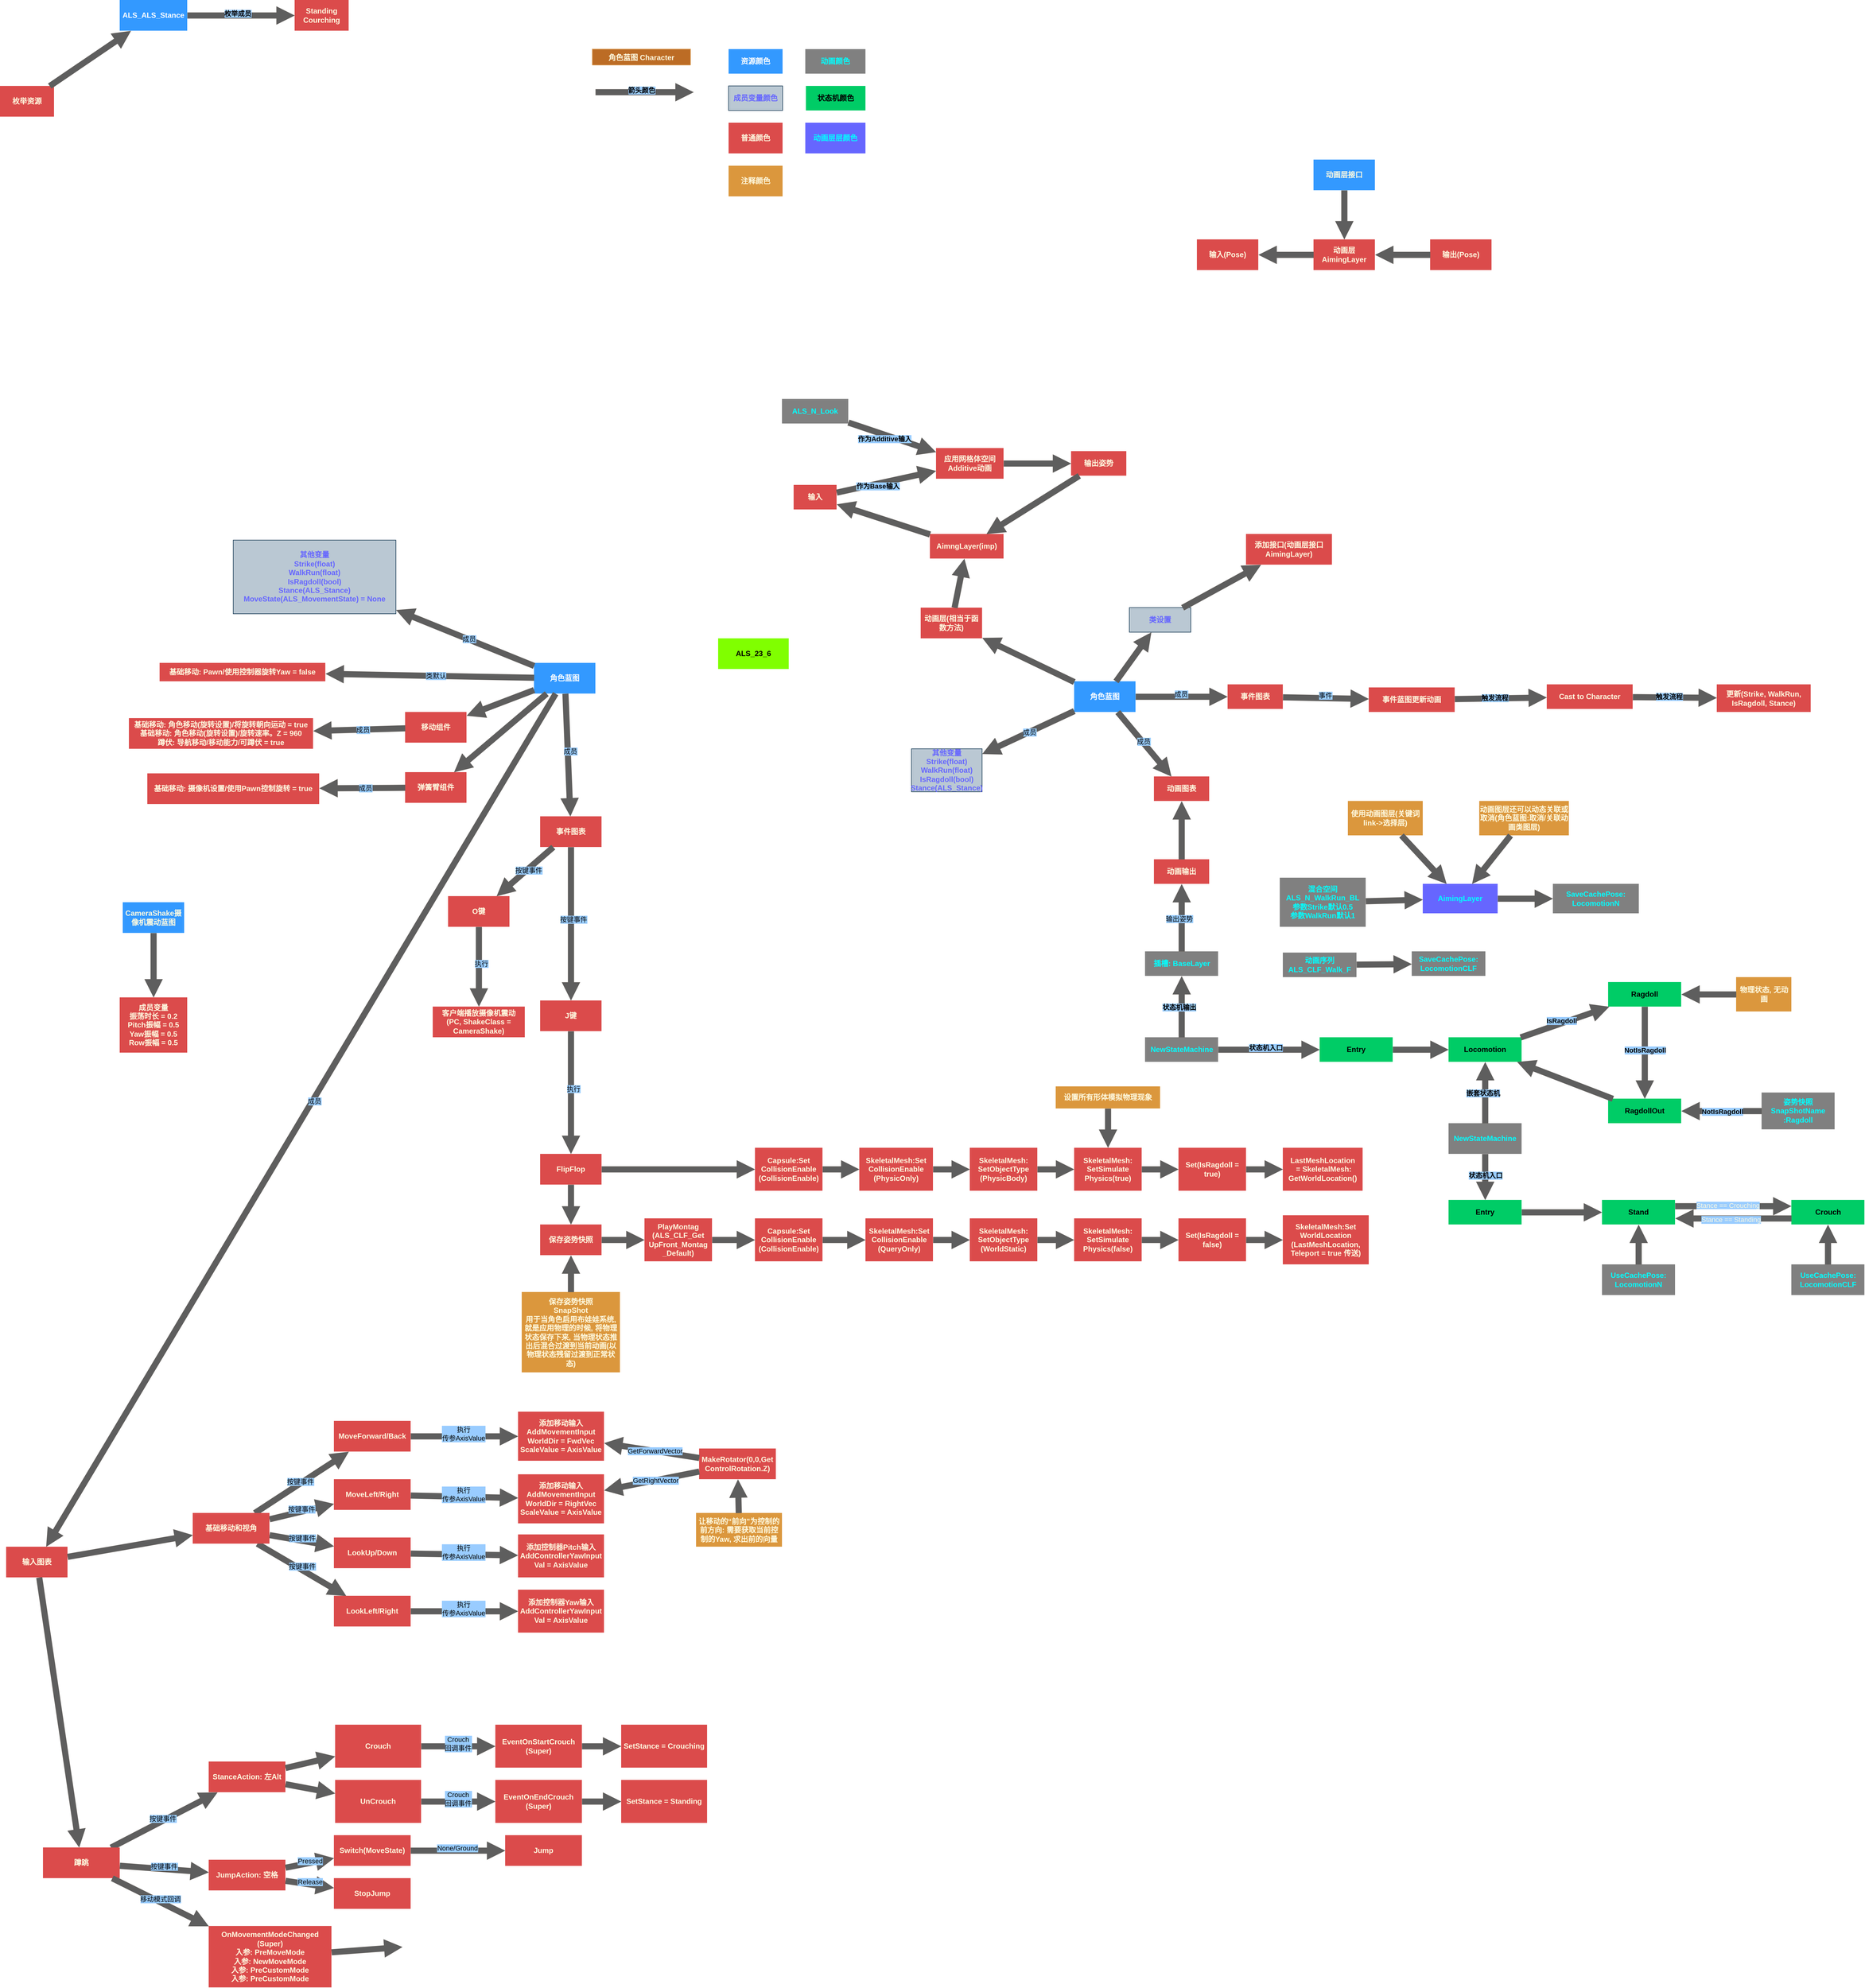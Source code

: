 <mxfile version="21.8.2" type="github">
  <diagram id="C5RBs43oDa-KdzZeNtuy" name="Page-1">
    <mxGraphModel dx="1505" dy="1519" grid="1" gridSize="10" guides="1" tooltips="1" connect="1" arrows="1" fold="1" page="1" pageScale="1" pageWidth="827" pageHeight="1169" background="none" math="0" shadow="0">
      <root>
        <mxCell id="WIyWlLk6GJQsqaUBKTNV-0" />
        <mxCell id="WIyWlLk6GJQsqaUBKTNV-1" parent="WIyWlLk6GJQsqaUBKTNV-0" />
        <mxCell id="zkfFHV4jXpPFQw0GAbJ--0" value="角色蓝图 Character" style="swimlane;fontStyle=1;align=center;verticalAlign=top;childLayout=stackLayout;horizontal=1;startSize=26;horizontalStack=0;resizeParent=1;resizeLast=0;collapsible=1;marginBottom=0;rounded=0;shadow=0;strokeWidth=1;labelBackgroundColor=none;fillColor=#BC6C25;strokeColor=#DDA15E;fontColor=#FEFAE0;swimlaneFillColor=#FFB366;" parent="WIyWlLk6GJQsqaUBKTNV-1" vertex="1" collapsed="1">
          <mxGeometry x="165" y="-820" width="160" height="26" as="geometry">
            <mxRectangle x="70" y="60" width="160" height="138" as="alternateBounds" />
          </mxGeometry>
        </mxCell>
        <mxCell id="zkfFHV4jXpPFQw0GAbJ--1" value="EventGraph" style="text;align=center;verticalAlign=top;spacingLeft=4;spacingRight=4;overflow=hidden;rotatable=0;points=[[0,0.5],[1,0.5]];portConstraint=eastwest;labelBackgroundColor=none;fontColor=#FEFAE0;rounded=0;labelBorderColor=none;" parent="zkfFHV4jXpPFQw0GAbJ--0" vertex="1">
          <mxGeometry y="26" width="160" height="26" as="geometry" />
        </mxCell>
        <mxCell id="zkfFHV4jXpPFQw0GAbJ--4" value="" style="line;html=1;strokeWidth=1;align=left;verticalAlign=middle;spacingTop=-1;spacingLeft=3;spacingRight=3;rotatable=0;labelPosition=right;points=[];portConstraint=eastwest;labelBackgroundColor=none;fillColor=#BC6C25;strokeColor=#DDA15E;fontColor=#FEFAE0;rounded=0;" parent="zkfFHV4jXpPFQw0GAbJ--0" vertex="1">
          <mxGeometry y="52" width="160" height="8" as="geometry" />
        </mxCell>
        <mxCell id="zkfFHV4jXpPFQw0GAbJ--5" value="其他变量" style="text;align=center;verticalAlign=top;spacingLeft=4;spacingRight=4;overflow=hidden;rotatable=0;points=[[0,0.5],[1,0.5]];portConstraint=eastwest;labelBackgroundColor=none;fontColor=#FEFAE0;rounded=0;" parent="zkfFHV4jXpPFQw0GAbJ--0" vertex="1">
          <mxGeometry y="60" width="160" height="26" as="geometry" />
        </mxCell>
        <mxCell id="bJ11BQRqr4eS5AZLD4-f-172" value="&lt;font style=&quot;&quot; color=&quot;#fefefe&quot;&gt;角色蓝图&lt;/font&gt;" style="whiteSpace=wrap;html=1;verticalAlign=middle;fillColor=#3399FF;strokeColor=none;fontColor=#FEFAE0;fontStyle=1;startSize=26;rounded=0;shadow=0;strokeWidth=1;labelBackgroundColor=none;swimlaneFillColor=#FFB366;gradientColor=none;" parent="WIyWlLk6GJQsqaUBKTNV-1" vertex="1">
          <mxGeometry x="70" y="180" width="100" height="50" as="geometry" />
        </mxCell>
        <mxCell id="InQoelLmfFUJZfNRCCsI-3" value="" style="rounded=0;orthogonalLoop=1;jettySize=auto;html=1;strokeColor=#DDA15E;fontColor=default;fillColor=#5E5E5E;labelBackgroundColor=none;shape=arrow;strokeWidth=0;" edge="1" parent="WIyWlLk6GJQsqaUBKTNV-1" source="bJ11BQRqr4eS5AZLD4-f-172" target="InQoelLmfFUJZfNRCCsI-231">
          <mxGeometry relative="1" as="geometry">
            <mxPoint x="50" y="114.76" as="sourcePoint" />
            <mxPoint x="170" y="114.76" as="targetPoint" />
          </mxGeometry>
        </mxCell>
        <mxCell id="InQoelLmfFUJZfNRCCsI-4" value="&lt;span style=&quot;font-weight: normal;&quot;&gt;成员&lt;/span&gt;" style="edgeLabel;html=1;align=center;verticalAlign=middle;resizable=0;points=[];fontColor=#000000;rounded=0;labelBackgroundColor=#99CCFF;fontStyle=1" vertex="1" connectable="0" parent="InQoelLmfFUJZfNRCCsI-3">
          <mxGeometry x="-0.044" y="2" relative="1" as="geometry">
            <mxPoint x="2" y="-2" as="offset" />
          </mxGeometry>
        </mxCell>
        <mxCell id="InQoelLmfFUJZfNRCCsI-5" value="&lt;font style=&quot;&quot; color=&quot;#fefefe&quot;&gt;资源颜色&lt;/font&gt;" style="whiteSpace=wrap;html=1;verticalAlign=middle;fillColor=#3399FF;strokeColor=none;fontColor=#FEFAE0;fontStyle=1;startSize=26;rounded=0;shadow=0;strokeWidth=1;labelBackgroundColor=none;swimlaneFillColor=#FFB366;gradientColor=none;" vertex="1" parent="WIyWlLk6GJQsqaUBKTNV-1">
          <mxGeometry x="387" y="-820" width="88" height="40" as="geometry" />
        </mxCell>
        <mxCell id="InQoelLmfFUJZfNRCCsI-8" value="&lt;font style=&quot;&quot; color=&quot;#6666ff&quot;&gt;成员变量颜色&lt;/font&gt;" style="whiteSpace=wrap;html=1;verticalAlign=middle;fontStyle=1;startSize=26;rounded=0;shadow=0;strokeWidth=1;labelBackgroundColor=none;swimlaneFillColor=#FFB366;fillColor=#bac8d3;strokeColor=#23445d;" vertex="1" parent="WIyWlLk6GJQsqaUBKTNV-1">
          <mxGeometry x="387" y="-760" width="88" height="40" as="geometry" />
        </mxCell>
        <mxCell id="InQoelLmfFUJZfNRCCsI-10" value="" style="rounded=0;orthogonalLoop=1;jettySize=auto;html=1;strokeColor=#DDA15E;fontColor=default;fillColor=#5E5E5E;labelBackgroundColor=none;shape=arrow;strokeWidth=0;" edge="1" parent="WIyWlLk6GJQsqaUBKTNV-1" source="bJ11BQRqr4eS5AZLD4-f-172" target="InQoelLmfFUJZfNRCCsI-12">
          <mxGeometry relative="1" as="geometry">
            <mxPoint x="20" y="290" as="sourcePoint" />
            <mxPoint x="-110" y="265.315" as="targetPoint" />
          </mxGeometry>
        </mxCell>
        <mxCell id="InQoelLmfFUJZfNRCCsI-12" value="移动组件" style="whiteSpace=wrap;html=1;verticalAlign=middle;fillColor=#DB4B4B;strokeColor=none;fontColor=#FEFAE0;fontStyle=1;startSize=26;rounded=0;shadow=0;strokeWidth=1;labelBackgroundColor=none;swimlaneFillColor=#FFB366;" vertex="1" parent="WIyWlLk6GJQsqaUBKTNV-1">
          <mxGeometry x="-140" y="260" width="100" height="50" as="geometry" />
        </mxCell>
        <mxCell id="InQoelLmfFUJZfNRCCsI-13" value="基础移动: Pawn/使用控制器旋转Yaw = false" style="whiteSpace=wrap;html=1;verticalAlign=middle;fillColor=#DB4B4B;strokeColor=none;fontColor=#FEFAE0;fontStyle=1;startSize=26;rounded=0;shadow=0;strokeWidth=1;labelBackgroundColor=none;swimlaneFillColor=#FFB366;" vertex="1" parent="WIyWlLk6GJQsqaUBKTNV-1">
          <mxGeometry x="-540" y="180" width="270" height="30" as="geometry" />
        </mxCell>
        <mxCell id="InQoelLmfFUJZfNRCCsI-14" value="" style="rounded=0;orthogonalLoop=1;jettySize=auto;html=1;strokeColor=#DDA15E;fontColor=default;fillColor=#5E5E5E;labelBackgroundColor=none;shape=arrow;strokeWidth=0;" edge="1" parent="WIyWlLk6GJQsqaUBKTNV-1" source="bJ11BQRqr4eS5AZLD4-f-172" target="InQoelLmfFUJZfNRCCsI-13">
          <mxGeometry relative="1" as="geometry">
            <mxPoint x="80" y="200" as="sourcePoint" />
            <mxPoint x="-150" y="129" as="targetPoint" />
          </mxGeometry>
        </mxCell>
        <mxCell id="InQoelLmfFUJZfNRCCsI-15" value="&lt;span style=&quot;font-weight: normal;&quot;&gt;类默认&lt;/span&gt;" style="edgeLabel;html=1;align=center;verticalAlign=middle;resizable=0;points=[];fontColor=#000000;rounded=0;labelBackgroundColor=#99CCFF;fontStyle=1" vertex="1" connectable="0" parent="InQoelLmfFUJZfNRCCsI-14">
          <mxGeometry x="-0.044" y="2" relative="1" as="geometry">
            <mxPoint x="2" y="-2" as="offset" />
          </mxGeometry>
        </mxCell>
        <mxCell id="InQoelLmfFUJZfNRCCsI-16" value="基础移动:&amp;nbsp;角色移动(旋转设置)/将旋转朝向运动 = true&lt;br&gt;基础移动:&amp;nbsp;角色移动(旋转设置)/旋转速率。Z = 960&lt;br&gt;蹲伏: 导航移动/移动能力/可蹲伏 = true" style="whiteSpace=wrap;html=1;verticalAlign=middle;fillColor=#DB4B4B;strokeColor=none;fontColor=#FEFAE0;fontStyle=1;startSize=26;rounded=0;shadow=0;strokeWidth=1;labelBackgroundColor=none;swimlaneFillColor=#FFB366;" vertex="1" parent="WIyWlLk6GJQsqaUBKTNV-1">
          <mxGeometry x="-590" y="270" width="300" height="50" as="geometry" />
        </mxCell>
        <mxCell id="InQoelLmfFUJZfNRCCsI-17" value="" style="rounded=0;orthogonalLoop=1;jettySize=auto;html=1;strokeColor=#DDA15E;fontColor=default;fillColor=#5E5E5E;labelBackgroundColor=none;shape=arrow;strokeWidth=0;" edge="1" parent="WIyWlLk6GJQsqaUBKTNV-1" source="InQoelLmfFUJZfNRCCsI-12" target="InQoelLmfFUJZfNRCCsI-16">
          <mxGeometry relative="1" as="geometry">
            <mxPoint x="-50" y="380.5" as="sourcePoint" />
            <mxPoint x="-280" y="309.5" as="targetPoint" />
          </mxGeometry>
        </mxCell>
        <mxCell id="InQoelLmfFUJZfNRCCsI-18" value="&lt;span style=&quot;font-weight: normal;&quot;&gt;成员&lt;/span&gt;" style="edgeLabel;html=1;align=center;verticalAlign=middle;resizable=0;points=[];fontColor=#000000;rounded=0;labelBackgroundColor=#99CCFF;fontStyle=1" vertex="1" connectable="0" parent="InQoelLmfFUJZfNRCCsI-17">
          <mxGeometry x="-0.044" y="2" relative="1" as="geometry">
            <mxPoint x="2" y="-2" as="offset" />
          </mxGeometry>
        </mxCell>
        <mxCell id="InQoelLmfFUJZfNRCCsI-19" value="弹簧臂组件" style="whiteSpace=wrap;html=1;verticalAlign=middle;fillColor=#DB4B4B;strokeColor=none;fontColor=#FEFAE0;fontStyle=1;startSize=26;rounded=0;shadow=0;strokeWidth=1;labelBackgroundColor=none;swimlaneFillColor=#FFB366;" vertex="1" parent="WIyWlLk6GJQsqaUBKTNV-1">
          <mxGeometry x="-140" y="358" width="100" height="50" as="geometry" />
        </mxCell>
        <mxCell id="InQoelLmfFUJZfNRCCsI-20" value="" style="rounded=0;orthogonalLoop=1;jettySize=auto;html=1;strokeColor=#DDA15E;fontColor=default;fillColor=#5E5E5E;labelBackgroundColor=none;shape=arrow;strokeWidth=0;" edge="1" source="InQoelLmfFUJZfNRCCsI-19" parent="WIyWlLk6GJQsqaUBKTNV-1" target="InQoelLmfFUJZfNRCCsI-22">
          <mxGeometry relative="1" as="geometry">
            <mxPoint x="-40" y="468.5" as="sourcePoint" />
            <mxPoint x="-280" y="383" as="targetPoint" />
          </mxGeometry>
        </mxCell>
        <mxCell id="InQoelLmfFUJZfNRCCsI-21" value="&lt;span style=&quot;font-weight: normal;&quot;&gt;成员&lt;/span&gt;" style="edgeLabel;html=1;align=center;verticalAlign=middle;resizable=0;points=[];fontColor=#000000;rounded=0;labelBackgroundColor=#99CCFF;fontStyle=1" vertex="1" connectable="0" parent="InQoelLmfFUJZfNRCCsI-20">
          <mxGeometry x="-0.044" y="2" relative="1" as="geometry">
            <mxPoint x="2" y="-2" as="offset" />
          </mxGeometry>
        </mxCell>
        <mxCell id="InQoelLmfFUJZfNRCCsI-22" value="基础移动:&amp;nbsp;摄像机设置/使用Pawn控制旋转 = true" style="whiteSpace=wrap;html=1;verticalAlign=middle;fillColor=#DB4B4B;strokeColor=none;fontColor=#FEFAE0;fontStyle=1;startSize=26;rounded=0;shadow=0;strokeWidth=1;labelBackgroundColor=none;swimlaneFillColor=#FFB366;" vertex="1" parent="WIyWlLk6GJQsqaUBKTNV-1">
          <mxGeometry x="-560" y="360" width="280" height="50" as="geometry" />
        </mxCell>
        <mxCell id="InQoelLmfFUJZfNRCCsI-23" value="" style="rounded=0;orthogonalLoop=1;jettySize=auto;html=1;strokeColor=#DDA15E;fontColor=default;fillColor=#5E5E5E;labelBackgroundColor=none;shape=arrow;strokeWidth=0;" edge="1" parent="WIyWlLk6GJQsqaUBKTNV-1" source="bJ11BQRqr4eS5AZLD4-f-172" target="InQoelLmfFUJZfNRCCsI-19">
          <mxGeometry relative="1" as="geometry">
            <mxPoint x="80" y="235" as="sourcePoint" />
            <mxPoint x="-40" y="285" as="targetPoint" />
          </mxGeometry>
        </mxCell>
        <mxCell id="InQoelLmfFUJZfNRCCsI-24" value="事件图表" style="whiteSpace=wrap;html=1;verticalAlign=middle;fillColor=#DB4B4B;strokeColor=none;fontColor=#FEFAE0;fontStyle=1;startSize=26;rounded=0;shadow=0;strokeWidth=1;labelBackgroundColor=none;swimlaneFillColor=#FFB366;" vertex="1" parent="WIyWlLk6GJQsqaUBKTNV-1">
          <mxGeometry x="80" y="430" width="100" height="50" as="geometry" />
        </mxCell>
        <mxCell id="InQoelLmfFUJZfNRCCsI-25" value="" style="rounded=0;orthogonalLoop=1;jettySize=auto;html=1;strokeColor=#DDA15E;fontColor=default;fillColor=#5E5E5E;labelBackgroundColor=none;shape=arrow;strokeWidth=0;" edge="1" parent="WIyWlLk6GJQsqaUBKTNV-1" source="bJ11BQRqr4eS5AZLD4-f-172" target="InQoelLmfFUJZfNRCCsI-24">
          <mxGeometry relative="1" as="geometry">
            <mxPoint x="290" y="340" as="sourcePoint" />
            <mxPoint x="-50" y="333" as="targetPoint" />
          </mxGeometry>
        </mxCell>
        <mxCell id="InQoelLmfFUJZfNRCCsI-26" value="&lt;span style=&quot;font-weight: normal;&quot;&gt;成员&lt;/span&gt;" style="edgeLabel;html=1;align=center;verticalAlign=middle;resizable=0;points=[];fontColor=#000000;rounded=0;labelBackgroundColor=#99CCFF;fontStyle=1" vertex="1" connectable="0" parent="InQoelLmfFUJZfNRCCsI-25">
          <mxGeometry x="-0.044" y="2" relative="1" as="geometry">
            <mxPoint x="2" y="-2" as="offset" />
          </mxGeometry>
        </mxCell>
        <mxCell id="InQoelLmfFUJZfNRCCsI-27" value="O键" style="whiteSpace=wrap;html=1;verticalAlign=middle;fillColor=#DB4B4B;strokeColor=none;fontColor=#FEFAE0;fontStyle=1;startSize=26;rounded=0;shadow=0;strokeWidth=1;labelBackgroundColor=none;swimlaneFillColor=#FFB366;" vertex="1" parent="WIyWlLk6GJQsqaUBKTNV-1">
          <mxGeometry x="-70" y="560" width="100" height="50" as="geometry" />
        </mxCell>
        <mxCell id="InQoelLmfFUJZfNRCCsI-28" value="" style="rounded=0;orthogonalLoop=1;jettySize=auto;html=1;strokeColor=#DDA15E;fontColor=default;fillColor=#5E5E5E;labelBackgroundColor=none;shape=arrow;strokeWidth=0;" edge="1" parent="WIyWlLk6GJQsqaUBKTNV-1" source="InQoelLmfFUJZfNRCCsI-24" target="InQoelLmfFUJZfNRCCsI-27">
          <mxGeometry relative="1" as="geometry">
            <mxPoint x="62" y="440" as="sourcePoint" />
            <mxPoint x="70" y="640" as="targetPoint" />
          </mxGeometry>
        </mxCell>
        <mxCell id="InQoelLmfFUJZfNRCCsI-29" value="&lt;span style=&quot;font-weight: normal;&quot;&gt;按键事件&lt;/span&gt;" style="edgeLabel;html=1;align=center;verticalAlign=middle;resizable=0;points=[];fontColor=#000000;rounded=0;labelBackgroundColor=#99CCFF;fontStyle=1" vertex="1" connectable="0" parent="InQoelLmfFUJZfNRCCsI-28">
          <mxGeometry x="-0.044" y="2" relative="1" as="geometry">
            <mxPoint x="2" y="-2" as="offset" />
          </mxGeometry>
        </mxCell>
        <mxCell id="InQoelLmfFUJZfNRCCsI-30" value="普通颜色" style="whiteSpace=wrap;html=1;verticalAlign=middle;fillColor=#DB4B4B;strokeColor=none;fontColor=#FEFAE0;fontStyle=1;startSize=26;rounded=0;shadow=0;strokeWidth=1;labelBackgroundColor=none;swimlaneFillColor=#FFB366;" vertex="1" parent="WIyWlLk6GJQsqaUBKTNV-1">
          <mxGeometry x="387" y="-700" width="88" height="50" as="geometry" />
        </mxCell>
        <mxCell id="InQoelLmfFUJZfNRCCsI-31" value="客户端播放摄像机震动&lt;br&gt;(PC, ShakeClass = CameraShake)" style="whiteSpace=wrap;html=1;verticalAlign=middle;fillColor=#DB4B4B;strokeColor=none;fontColor=#FEFAE0;fontStyle=1;startSize=26;rounded=0;shadow=0;strokeWidth=1;labelBackgroundColor=none;swimlaneFillColor=#FFB366;" vertex="1" parent="WIyWlLk6GJQsqaUBKTNV-1">
          <mxGeometry x="-95" y="740" width="150" height="50" as="geometry" />
        </mxCell>
        <mxCell id="InQoelLmfFUJZfNRCCsI-32" value="" style="rounded=0;orthogonalLoop=1;jettySize=auto;html=1;strokeColor=#DDA15E;fontColor=default;fillColor=#5E5E5E;labelBackgroundColor=none;shape=arrow;strokeWidth=0;" edge="1" parent="WIyWlLk6GJQsqaUBKTNV-1" source="InQoelLmfFUJZfNRCCsI-27" target="InQoelLmfFUJZfNRCCsI-31">
          <mxGeometry relative="1" as="geometry">
            <mxPoint x="90" y="487" as="sourcePoint" />
            <mxPoint x="-90" y="567" as="targetPoint" />
          </mxGeometry>
        </mxCell>
        <mxCell id="InQoelLmfFUJZfNRCCsI-33" value="&lt;span style=&quot;font-weight: normal;&quot;&gt;执行&lt;/span&gt;" style="edgeLabel;html=1;align=center;verticalAlign=middle;resizable=0;points=[];fontColor=#000000;rounded=0;labelBackgroundColor=#99CCFF;fontStyle=1" vertex="1" connectable="0" parent="InQoelLmfFUJZfNRCCsI-32">
          <mxGeometry x="-0.044" y="2" relative="1" as="geometry">
            <mxPoint x="2" y="-2" as="offset" />
          </mxGeometry>
        </mxCell>
        <mxCell id="InQoelLmfFUJZfNRCCsI-34" value="J键" style="whiteSpace=wrap;html=1;verticalAlign=middle;fillColor=#DB4B4B;strokeColor=none;fontColor=#FEFAE0;fontStyle=1;startSize=26;rounded=0;shadow=0;strokeWidth=1;labelBackgroundColor=none;swimlaneFillColor=#FFB366;" vertex="1" parent="WIyWlLk6GJQsqaUBKTNV-1">
          <mxGeometry x="80" y="730" width="100" height="50" as="geometry" />
        </mxCell>
        <mxCell id="InQoelLmfFUJZfNRCCsI-36" value="" style="rounded=0;orthogonalLoop=1;jettySize=auto;html=1;strokeColor=#DDA15E;fontColor=default;fillColor=#5E5E5E;labelBackgroundColor=none;shape=arrow;strokeWidth=0;" edge="1" parent="WIyWlLk6GJQsqaUBKTNV-1" source="InQoelLmfFUJZfNRCCsI-24" target="InQoelLmfFUJZfNRCCsI-34">
          <mxGeometry relative="1" as="geometry">
            <mxPoint x="200" y="519.03" as="sourcePoint" />
            <mxPoint x="20" y="599.03" as="targetPoint" />
          </mxGeometry>
        </mxCell>
        <mxCell id="InQoelLmfFUJZfNRCCsI-37" value="&lt;span style=&quot;font-weight: normal;&quot;&gt;按键事件&lt;/span&gt;" style="edgeLabel;html=1;align=center;verticalAlign=middle;resizable=0;points=[];fontColor=#000000;rounded=0;labelBackgroundColor=#99CCFF;fontStyle=1" vertex="1" connectable="0" parent="InQoelLmfFUJZfNRCCsI-36">
          <mxGeometry x="-0.044" y="2" relative="1" as="geometry">
            <mxPoint x="2" y="-2" as="offset" />
          </mxGeometry>
        </mxCell>
        <mxCell id="InQoelLmfFUJZfNRCCsI-38" value="" style="rounded=0;orthogonalLoop=1;jettySize=auto;html=1;strokeColor=#DDA15E;fontColor=default;fillColor=#5E5E5E;labelBackgroundColor=none;shape=arrow;strokeWidth=0;" edge="1" parent="WIyWlLk6GJQsqaUBKTNV-1" source="InQoelLmfFUJZfNRCCsI-34" target="InQoelLmfFUJZfNRCCsI-40">
          <mxGeometry relative="1" as="geometry">
            <mxPoint x="310" y="610" as="sourcePoint" />
            <mxPoint x="310" y="860" as="targetPoint" />
          </mxGeometry>
        </mxCell>
        <mxCell id="InQoelLmfFUJZfNRCCsI-39" value="&lt;span style=&quot;font-weight: normal;&quot;&gt;执行&lt;/span&gt;" style="edgeLabel;html=1;align=center;verticalAlign=middle;resizable=0;points=[];fontColor=#000000;rounded=0;labelBackgroundColor=#99CCFF;fontStyle=1" vertex="1" connectable="0" parent="InQoelLmfFUJZfNRCCsI-38">
          <mxGeometry x="-0.044" y="2" relative="1" as="geometry">
            <mxPoint x="2" y="-2" as="offset" />
          </mxGeometry>
        </mxCell>
        <mxCell id="InQoelLmfFUJZfNRCCsI-40" value="FlipFlop" style="whiteSpace=wrap;html=1;verticalAlign=middle;fillColor=#DB4B4B;strokeColor=none;fontColor=#FEFAE0;fontStyle=1;startSize=26;rounded=0;shadow=0;strokeWidth=1;labelBackgroundColor=none;swimlaneFillColor=#FFB366;" vertex="1" parent="WIyWlLk6GJQsqaUBKTNV-1">
          <mxGeometry x="80" y="980" width="100" height="50" as="geometry" />
        </mxCell>
        <mxCell id="InQoelLmfFUJZfNRCCsI-42" value="保存姿势快照" style="whiteSpace=wrap;html=1;verticalAlign=middle;fillColor=#DB4B4B;strokeColor=none;fontColor=#FEFAE0;fontStyle=1;startSize=26;rounded=0;shadow=0;strokeWidth=1;labelBackgroundColor=none;swimlaneFillColor=#FFB366;" vertex="1" parent="WIyWlLk6GJQsqaUBKTNV-1">
          <mxGeometry x="80" y="1095" width="100" height="50" as="geometry" />
        </mxCell>
        <mxCell id="InQoelLmfFUJZfNRCCsI-43" value="" style="rounded=0;orthogonalLoop=1;jettySize=auto;html=1;strokeColor=#DDA15E;fontColor=default;fillColor=#5E5E5E;labelBackgroundColor=none;shape=arrow;strokeWidth=0;" edge="1" parent="WIyWlLk6GJQsqaUBKTNV-1" source="InQoelLmfFUJZfNRCCsI-40" target="InQoelLmfFUJZfNRCCsI-42">
          <mxGeometry relative="1" as="geometry">
            <mxPoint x="-40" y="945" as="sourcePoint" />
            <mxPoint x="60" y="1045" as="targetPoint" />
          </mxGeometry>
        </mxCell>
        <mxCell id="InQoelLmfFUJZfNRCCsI-46" value="保存姿势快照&lt;br/&gt;SnapShot&lt;br/&gt;用于当角色启用布娃娃系统, 就是应用物理的时候, 将物理状态保存下来, 当物理状态推出后混合过渡到当前动画(以物理状态残留过渡到正常状态)" style="whiteSpace=wrap;html=1;verticalAlign=middle;fillColor=#DB973D;strokeColor=none;fontColor=#FEFAE0;fontStyle=1;startSize=26;rounded=0;shadow=0;strokeWidth=1;labelBackgroundColor=none;swimlaneFillColor=#FFB366;" vertex="1" parent="WIyWlLk6GJQsqaUBKTNV-1">
          <mxGeometry x="50" y="1205" width="160" height="131" as="geometry" />
        </mxCell>
        <mxCell id="InQoelLmfFUJZfNRCCsI-47" value="注释颜色" style="whiteSpace=wrap;html=1;verticalAlign=middle;fillColor=#DB973D;strokeColor=none;fontColor=#FEFAE0;fontStyle=1;startSize=26;rounded=0;shadow=0;strokeWidth=1;labelBackgroundColor=none;swimlaneFillColor=#FFB366;" vertex="1" parent="WIyWlLk6GJQsqaUBKTNV-1">
          <mxGeometry x="387" y="-630" width="88" height="50" as="geometry" />
        </mxCell>
        <mxCell id="InQoelLmfFUJZfNRCCsI-49" value="" style="rounded=0;orthogonalLoop=1;jettySize=auto;html=1;strokeColor=#DDA15E;fontColor=default;fillColor=#5E5E5E;labelBackgroundColor=none;shape=arrow;strokeWidth=0;" edge="1" parent="WIyWlLk6GJQsqaUBKTNV-1" source="InQoelLmfFUJZfNRCCsI-46" target="InQoelLmfFUJZfNRCCsI-42">
          <mxGeometry relative="1" as="geometry">
            <mxPoint x="140" y="995" as="sourcePoint" />
            <mxPoint x="140" y="1105" as="targetPoint" />
          </mxGeometry>
        </mxCell>
        <mxCell id="InQoelLmfFUJZfNRCCsI-50" value="PlayMontag&lt;br&gt;(ALS_CLF_Get&lt;br&gt;UpFront_Montag&lt;br&gt;_Default)" style="whiteSpace=wrap;html=1;verticalAlign=middle;fillColor=#DB4B4B;strokeColor=none;fontColor=#FEFAE0;fontStyle=1;startSize=26;rounded=0;shadow=0;strokeWidth=1;labelBackgroundColor=none;swimlaneFillColor=#FFB366;align=center;" vertex="1" parent="WIyWlLk6GJQsqaUBKTNV-1">
          <mxGeometry x="250" y="1085" width="110" height="70" as="geometry" />
        </mxCell>
        <mxCell id="InQoelLmfFUJZfNRCCsI-51" value="" style="rounded=0;orthogonalLoop=1;jettySize=auto;html=1;strokeColor=#DDA15E;fontColor=default;fillColor=#5E5E5E;labelBackgroundColor=none;shape=arrow;strokeWidth=0;" edge="1" parent="WIyWlLk6GJQsqaUBKTNV-1" source="InQoelLmfFUJZfNRCCsI-42" target="InQoelLmfFUJZfNRCCsI-50">
          <mxGeometry relative="1" as="geometry">
            <mxPoint x="290" y="1215" as="sourcePoint" />
            <mxPoint x="290" y="1125" as="targetPoint" />
          </mxGeometry>
        </mxCell>
        <mxCell id="InQoelLmfFUJZfNRCCsI-52" value="Capsule:Set&lt;br&gt;CollisionEnable&lt;br&gt;(CollisionEnable)" style="whiteSpace=wrap;html=1;verticalAlign=middle;fillColor=#DB4B4B;strokeColor=none;fontColor=#FEFAE0;fontStyle=1;startSize=26;rounded=0;shadow=0;strokeWidth=1;labelBackgroundColor=none;swimlaneFillColor=#FFB366;align=center;" vertex="1" parent="WIyWlLk6GJQsqaUBKTNV-1">
          <mxGeometry x="430" y="1085" width="110" height="70" as="geometry" />
        </mxCell>
        <mxCell id="InQoelLmfFUJZfNRCCsI-53" value="" style="rounded=0;orthogonalLoop=1;jettySize=auto;html=1;strokeColor=#DDA15E;fontColor=default;fillColor=#5E5E5E;labelBackgroundColor=none;shape=arrow;strokeWidth=0;" edge="1" target="InQoelLmfFUJZfNRCCsI-52" parent="WIyWlLk6GJQsqaUBKTNV-1" source="InQoelLmfFUJZfNRCCsI-50">
          <mxGeometry relative="1" as="geometry">
            <mxPoint x="420" y="1120" as="sourcePoint" />
            <mxPoint x="520" y="1125" as="targetPoint" />
          </mxGeometry>
        </mxCell>
        <mxCell id="InQoelLmfFUJZfNRCCsI-54" value="Capsule:Set&lt;br&gt;CollisionEnable&lt;br&gt;(CollisionEnable)" style="whiteSpace=wrap;html=1;verticalAlign=middle;fillColor=#DB4B4B;strokeColor=none;fontColor=#FEFAE0;fontStyle=1;startSize=26;rounded=0;shadow=0;strokeWidth=1;labelBackgroundColor=none;swimlaneFillColor=#FFB366;align=center;" vertex="1" parent="WIyWlLk6GJQsqaUBKTNV-1">
          <mxGeometry x="430" y="970" width="110" height="70" as="geometry" />
        </mxCell>
        <mxCell id="InQoelLmfFUJZfNRCCsI-55" value="" style="rounded=0;orthogonalLoop=1;jettySize=auto;html=1;strokeColor=#DDA15E;fontColor=default;fillColor=#5E5E5E;labelBackgroundColor=none;shape=arrow;strokeWidth=0;" edge="1" parent="WIyWlLk6GJQsqaUBKTNV-1" source="InQoelLmfFUJZfNRCCsI-40" target="InQoelLmfFUJZfNRCCsI-54">
          <mxGeometry relative="1" as="geometry">
            <mxPoint x="220" y="990.0" as="sourcePoint" />
            <mxPoint x="446" y="1006.26" as="targetPoint" />
          </mxGeometry>
        </mxCell>
        <mxCell id="InQoelLmfFUJZfNRCCsI-56" value="SkeletalMesh:&lt;br&gt;SetObjectType&lt;br&gt;(PhysicBody)" style="whiteSpace=wrap;html=1;verticalAlign=middle;fillColor=#DB4B4B;strokeColor=none;fontColor=#FEFAE0;fontStyle=1;startSize=26;rounded=0;shadow=0;strokeWidth=1;labelBackgroundColor=none;swimlaneFillColor=#FFB366;align=center;" vertex="1" parent="WIyWlLk6GJQsqaUBKTNV-1">
          <mxGeometry x="780" y="970" width="110" height="70" as="geometry" />
        </mxCell>
        <mxCell id="InQoelLmfFUJZfNRCCsI-58" value="" style="rounded=0;orthogonalLoop=1;jettySize=auto;html=1;strokeColor=#DDA15E;fontColor=default;fillColor=#5E5E5E;labelBackgroundColor=none;shape=arrow;strokeWidth=0;" edge="1" parent="WIyWlLk6GJQsqaUBKTNV-1" source="InQoelLmfFUJZfNRCCsI-60" target="InQoelLmfFUJZfNRCCsI-56">
          <mxGeometry relative="1" as="geometry">
            <mxPoint x="720" y="1005" as="sourcePoint" />
            <mxPoint x="760" y="1065" as="targetPoint" />
          </mxGeometry>
        </mxCell>
        <mxCell id="InQoelLmfFUJZfNRCCsI-59" value="" style="rounded=0;orthogonalLoop=1;jettySize=auto;html=1;strokeColor=#DDA15E;fontColor=default;fillColor=#5E5E5E;labelBackgroundColor=none;shape=arrow;strokeWidth=0;" edge="1" target="InQoelLmfFUJZfNRCCsI-60" parent="WIyWlLk6GJQsqaUBKTNV-1" source="InQoelLmfFUJZfNRCCsI-54">
          <mxGeometry relative="1" as="geometry">
            <mxPoint x="540" y="1005" as="sourcePoint" />
            <mxPoint x="580" y="1065" as="targetPoint" />
          </mxGeometry>
        </mxCell>
        <mxCell id="InQoelLmfFUJZfNRCCsI-60" value="SkeletalMesh:Set&lt;br&gt;CollisionEnable&lt;br&gt;(PhysicOnly)" style="whiteSpace=wrap;html=1;verticalAlign=middle;fillColor=#DB4B4B;strokeColor=none;fontColor=#FEFAE0;fontStyle=1;startSize=26;rounded=0;shadow=0;strokeWidth=1;labelBackgroundColor=none;swimlaneFillColor=#FFB366;align=center;" vertex="1" parent="WIyWlLk6GJQsqaUBKTNV-1">
          <mxGeometry x="600" y="970" width="120" height="70" as="geometry" />
        </mxCell>
        <mxCell id="InQoelLmfFUJZfNRCCsI-61" value="SkeletalMesh:Set&lt;br&gt;CollisionEnable&lt;br&gt;(QueryOnly)" style="whiteSpace=wrap;html=1;verticalAlign=middle;fillColor=#DB4B4B;strokeColor=none;fontColor=#FEFAE0;fontStyle=1;startSize=26;rounded=0;shadow=0;strokeWidth=1;labelBackgroundColor=none;swimlaneFillColor=#FFB366;align=center;" vertex="1" parent="WIyWlLk6GJQsqaUBKTNV-1">
          <mxGeometry x="610" y="1085" width="110" height="70" as="geometry" />
        </mxCell>
        <mxCell id="InQoelLmfFUJZfNRCCsI-62" value="" style="rounded=0;orthogonalLoop=1;jettySize=auto;html=1;strokeColor=#DDA15E;fontColor=default;fillColor=#5E5E5E;labelBackgroundColor=none;shape=arrow;strokeWidth=0;" edge="1" target="InQoelLmfFUJZfNRCCsI-61" parent="WIyWlLk6GJQsqaUBKTNV-1" source="InQoelLmfFUJZfNRCCsI-52">
          <mxGeometry relative="1" as="geometry">
            <mxPoint x="575" y="1110" as="sourcePoint" />
            <mxPoint x="615" y="1170" as="targetPoint" />
          </mxGeometry>
        </mxCell>
        <mxCell id="InQoelLmfFUJZfNRCCsI-63" value="SkeletalMesh:&lt;br&gt;SetObjectType&lt;br&gt;(WorldStatic)" style="whiteSpace=wrap;html=1;verticalAlign=middle;fillColor=#DB4B4B;strokeColor=none;fontColor=#FEFAE0;fontStyle=1;startSize=26;rounded=0;shadow=0;strokeWidth=1;labelBackgroundColor=none;swimlaneFillColor=#FFB366;align=center;" vertex="1" parent="WIyWlLk6GJQsqaUBKTNV-1">
          <mxGeometry x="780" y="1085" width="110" height="70" as="geometry" />
        </mxCell>
        <mxCell id="InQoelLmfFUJZfNRCCsI-64" value="" style="rounded=0;orthogonalLoop=1;jettySize=auto;html=1;strokeColor=#DDA15E;fontColor=default;fillColor=#5E5E5E;labelBackgroundColor=none;shape=arrow;strokeWidth=0;" edge="1" target="InQoelLmfFUJZfNRCCsI-63" parent="WIyWlLk6GJQsqaUBKTNV-1" source="InQoelLmfFUJZfNRCCsI-61">
          <mxGeometry relative="1" as="geometry">
            <mxPoint x="715" y="1120" as="sourcePoint" />
            <mxPoint x="755" y="1180" as="targetPoint" />
          </mxGeometry>
        </mxCell>
        <mxCell id="InQoelLmfFUJZfNRCCsI-65" value="SkeletalMesh:&lt;br&gt;SetSimulate&lt;br&gt;Physics(true)" style="whiteSpace=wrap;html=1;verticalAlign=middle;fillColor=#DB4B4B;strokeColor=none;fontColor=#FEFAE0;fontStyle=1;startSize=26;rounded=0;shadow=0;strokeWidth=1;labelBackgroundColor=none;swimlaneFillColor=#FFB366;align=center;" vertex="1" parent="WIyWlLk6GJQsqaUBKTNV-1">
          <mxGeometry x="950" y="970" width="110" height="70" as="geometry" />
        </mxCell>
        <mxCell id="InQoelLmfFUJZfNRCCsI-66" value="" style="rounded=0;orthogonalLoop=1;jettySize=auto;html=1;strokeColor=#DDA15E;fontColor=default;fillColor=#5E5E5E;labelBackgroundColor=none;shape=arrow;strokeWidth=0;" edge="1" target="InQoelLmfFUJZfNRCCsI-65" parent="WIyWlLk6GJQsqaUBKTNV-1" source="InQoelLmfFUJZfNRCCsI-56">
          <mxGeometry relative="1" as="geometry">
            <mxPoint x="890" y="1005" as="sourcePoint" />
            <mxPoint x="930" y="1065" as="targetPoint" />
          </mxGeometry>
        </mxCell>
        <mxCell id="InQoelLmfFUJZfNRCCsI-67" value="SkeletalMesh:&lt;br&gt;SetSimulate&lt;br&gt;Physics(false)" style="whiteSpace=wrap;html=1;verticalAlign=middle;fillColor=#DB4B4B;strokeColor=none;fontColor=#FEFAE0;fontStyle=1;startSize=26;rounded=0;shadow=0;strokeWidth=1;labelBackgroundColor=none;swimlaneFillColor=#FFB366;align=center;" vertex="1" parent="WIyWlLk6GJQsqaUBKTNV-1">
          <mxGeometry x="950" y="1085" width="110" height="70" as="geometry" />
        </mxCell>
        <mxCell id="InQoelLmfFUJZfNRCCsI-68" value="" style="rounded=0;orthogonalLoop=1;jettySize=auto;html=1;strokeColor=#DDA15E;fontColor=default;fillColor=#5E5E5E;labelBackgroundColor=none;shape=arrow;strokeWidth=0;" edge="1" target="InQoelLmfFUJZfNRCCsI-67" parent="WIyWlLk6GJQsqaUBKTNV-1" source="InQoelLmfFUJZfNRCCsI-63">
          <mxGeometry relative="1" as="geometry">
            <mxPoint x="885" y="1120" as="sourcePoint" />
            <mxPoint x="925" y="1180" as="targetPoint" />
          </mxGeometry>
        </mxCell>
        <mxCell id="InQoelLmfFUJZfNRCCsI-69" value="Set(IsRagdoll = true)" style="whiteSpace=wrap;html=1;verticalAlign=middle;fillColor=#DB4B4B;strokeColor=none;fontColor=#FEFAE0;fontStyle=1;startSize=26;rounded=0;shadow=0;strokeWidth=1;labelBackgroundColor=none;swimlaneFillColor=#FFB366;align=center;" vertex="1" parent="WIyWlLk6GJQsqaUBKTNV-1">
          <mxGeometry x="1120" y="970" width="110" height="70" as="geometry" />
        </mxCell>
        <mxCell id="InQoelLmfFUJZfNRCCsI-70" value="" style="rounded=0;orthogonalLoop=1;jettySize=auto;html=1;strokeColor=#DDA15E;fontColor=default;fillColor=#5E5E5E;labelBackgroundColor=none;shape=arrow;strokeWidth=0;" edge="1" target="InQoelLmfFUJZfNRCCsI-69" parent="WIyWlLk6GJQsqaUBKTNV-1" source="InQoelLmfFUJZfNRCCsI-65">
          <mxGeometry relative="1" as="geometry">
            <mxPoint x="1060" y="1005" as="sourcePoint" />
            <mxPoint x="1100" y="1065" as="targetPoint" />
          </mxGeometry>
        </mxCell>
        <mxCell id="InQoelLmfFUJZfNRCCsI-71" value="Set(IsRagdoll = false)" style="whiteSpace=wrap;html=1;verticalAlign=middle;fillColor=#DB4B4B;strokeColor=none;fontColor=#FEFAE0;fontStyle=1;startSize=26;rounded=0;shadow=0;strokeWidth=1;labelBackgroundColor=none;swimlaneFillColor=#FFB366;align=center;" vertex="1" parent="WIyWlLk6GJQsqaUBKTNV-1">
          <mxGeometry x="1120" y="1085" width="110" height="70" as="geometry" />
        </mxCell>
        <mxCell id="InQoelLmfFUJZfNRCCsI-72" value="" style="rounded=0;orthogonalLoop=1;jettySize=auto;html=1;strokeColor=#DDA15E;fontColor=default;fillColor=#5E5E5E;labelBackgroundColor=none;shape=arrow;strokeWidth=0;" edge="1" target="InQoelLmfFUJZfNRCCsI-71" parent="WIyWlLk6GJQsqaUBKTNV-1" source="InQoelLmfFUJZfNRCCsI-67">
          <mxGeometry relative="1" as="geometry">
            <mxPoint x="1055" y="1120" as="sourcePoint" />
            <mxPoint x="1095" y="1180" as="targetPoint" />
          </mxGeometry>
        </mxCell>
        <mxCell id="InQoelLmfFUJZfNRCCsI-73" value="LastMeshLocation&lt;br&gt;&amp;nbsp;= SkeletalMesh:&lt;br&gt;GetWorldLocation()" style="whiteSpace=wrap;html=1;verticalAlign=middle;fillColor=#DB4B4B;strokeColor=none;fontColor=#FEFAE0;fontStyle=1;startSize=26;rounded=0;shadow=0;strokeWidth=1;labelBackgroundColor=none;swimlaneFillColor=#FFB366;align=center;" vertex="1" parent="WIyWlLk6GJQsqaUBKTNV-1">
          <mxGeometry x="1290" y="970" width="130" height="70" as="geometry" />
        </mxCell>
        <mxCell id="InQoelLmfFUJZfNRCCsI-74" value="" style="rounded=0;orthogonalLoop=1;jettySize=auto;html=1;strokeColor=#DDA15E;fontColor=default;fillColor=#5E5E5E;labelBackgroundColor=none;shape=arrow;strokeWidth=0;" edge="1" target="InQoelLmfFUJZfNRCCsI-73" parent="WIyWlLk6GJQsqaUBKTNV-1" source="InQoelLmfFUJZfNRCCsI-69">
          <mxGeometry relative="1" as="geometry">
            <mxPoint x="1230" y="1005" as="sourcePoint" />
            <mxPoint x="1270" y="1065" as="targetPoint" />
          </mxGeometry>
        </mxCell>
        <mxCell id="InQoelLmfFUJZfNRCCsI-75" value="SkeletalMesh:Set&lt;br&gt;WorldLocation&lt;br&gt;(LastMeshLocation, Teleport = true 传送)" style="whiteSpace=wrap;html=1;verticalAlign=middle;fillColor=#DB4B4B;strokeColor=none;fontColor=#FEFAE0;fontStyle=1;startSize=26;rounded=0;shadow=0;strokeWidth=1;labelBackgroundColor=none;swimlaneFillColor=#FFB366;align=center;" vertex="1" parent="WIyWlLk6GJQsqaUBKTNV-1">
          <mxGeometry x="1290" y="1080" width="140" height="80" as="geometry" />
        </mxCell>
        <mxCell id="InQoelLmfFUJZfNRCCsI-76" value="" style="rounded=0;orthogonalLoop=1;jettySize=auto;html=1;strokeColor=#DDA15E;fontColor=default;fillColor=#5E5E5E;labelBackgroundColor=none;shape=arrow;strokeWidth=0;" edge="1" target="InQoelLmfFUJZfNRCCsI-75" parent="WIyWlLk6GJQsqaUBKTNV-1" source="InQoelLmfFUJZfNRCCsI-71">
          <mxGeometry relative="1" as="geometry">
            <mxPoint x="1225" y="1120" as="sourcePoint" />
            <mxPoint x="1265" y="1180" as="targetPoint" />
          </mxGeometry>
        </mxCell>
        <mxCell id="InQoelLmfFUJZfNRCCsI-77" value="设置所有形体模拟物理现象" style="whiteSpace=wrap;html=1;verticalAlign=middle;fillColor=#DB973D;strokeColor=none;fontColor=#FEFAE0;fontStyle=1;startSize=26;rounded=0;shadow=0;strokeWidth=1;labelBackgroundColor=none;swimlaneFillColor=#FFB366;" vertex="1" parent="WIyWlLk6GJQsqaUBKTNV-1">
          <mxGeometry x="920" y="870" width="170" height="36" as="geometry" />
        </mxCell>
        <mxCell id="InQoelLmfFUJZfNRCCsI-78" value="" style="rounded=0;orthogonalLoop=1;jettySize=auto;html=1;strokeColor=#DDA15E;fontColor=default;fillColor=#5E5E5E;labelBackgroundColor=none;shape=arrow;strokeWidth=0;" edge="1" parent="WIyWlLk6GJQsqaUBKTNV-1" source="InQoelLmfFUJZfNRCCsI-77" target="InQoelLmfFUJZfNRCCsI-65">
          <mxGeometry relative="1" as="geometry">
            <mxPoint x="1035" y="925" as="sourcePoint" />
            <mxPoint x="1095" y="925" as="targetPoint" />
          </mxGeometry>
        </mxCell>
        <mxCell id="InQoelLmfFUJZfNRCCsI-79" value="CameraShake摄像机震动蓝图" style="whiteSpace=wrap;html=1;verticalAlign=middle;fillColor=#3399FF;strokeColor=none;fontColor=#FEFAE0;fontStyle=1;startSize=26;rounded=0;shadow=0;strokeWidth=1;labelBackgroundColor=none;swimlaneFillColor=#FFB366;gradientColor=none;" vertex="1" parent="WIyWlLk6GJQsqaUBKTNV-1">
          <mxGeometry x="-600" y="570" width="100" height="50" as="geometry" />
        </mxCell>
        <mxCell id="InQoelLmfFUJZfNRCCsI-80" value="成员变量&lt;br/&gt;振荡时长 = 0.2&lt;br/&gt;Pitch振幅 = 0.5&lt;br/&gt;Yaw振幅 = 0.5&lt;br/&gt;Row振幅 = 0.5" style="whiteSpace=wrap;html=1;verticalAlign=middle;fillColor=#DB4B4B;strokeColor=none;fontColor=#FEFAE0;fontStyle=1;startSize=26;rounded=0;shadow=0;strokeWidth=1;labelBackgroundColor=none;swimlaneFillColor=#FFB366;" vertex="1" parent="WIyWlLk6GJQsqaUBKTNV-1">
          <mxGeometry x="-605" y="725" width="110" height="90" as="geometry" />
        </mxCell>
        <mxCell id="InQoelLmfFUJZfNRCCsI-81" value="" style="rounded=0;orthogonalLoop=1;jettySize=auto;html=1;strokeColor=#DDA15E;fontColor=default;fillColor=#5E5E5E;labelBackgroundColor=none;shape=arrow;strokeWidth=0;" edge="1" parent="WIyWlLk6GJQsqaUBKTNV-1" source="InQoelLmfFUJZfNRCCsI-79" target="InQoelLmfFUJZfNRCCsI-80">
          <mxGeometry relative="1" as="geometry">
            <mxPoint x="-394.5" y="620" as="sourcePoint" />
            <mxPoint x="-405.5" y="766" as="targetPoint" />
          </mxGeometry>
        </mxCell>
        <mxCell id="InQoelLmfFUJZfNRCCsI-83" value="动画层接口" style="whiteSpace=wrap;html=1;verticalAlign=middle;fillColor=#3399FF;strokeColor=none;fontColor=#FEFAE0;fontStyle=1;startSize=26;rounded=0;shadow=0;strokeWidth=1;labelBackgroundColor=none;swimlaneFillColor=#FFB366;gradientColor=none;" vertex="1" parent="WIyWlLk6GJQsqaUBKTNV-1">
          <mxGeometry x="1340" y="-640" width="100" height="50" as="geometry" />
        </mxCell>
        <mxCell id="InQoelLmfFUJZfNRCCsI-84" value="动画层AimingLayer" style="whiteSpace=wrap;html=1;verticalAlign=middle;fillColor=#DB4B4B;strokeColor=none;fontColor=#FEFAE0;fontStyle=1;startSize=26;rounded=0;shadow=0;strokeWidth=1;labelBackgroundColor=none;swimlaneFillColor=#FFB366;" vertex="1" parent="WIyWlLk6GJQsqaUBKTNV-1">
          <mxGeometry x="1340" y="-510" width="100" height="50" as="geometry" />
        </mxCell>
        <mxCell id="InQoelLmfFUJZfNRCCsI-85" value="" style="rounded=0;orthogonalLoop=1;jettySize=auto;html=1;strokeColor=#DDA15E;fontColor=default;fillColor=#5E5E5E;labelBackgroundColor=none;shape=arrow;strokeWidth=0;" edge="1" parent="WIyWlLk6GJQsqaUBKTNV-1" source="InQoelLmfFUJZfNRCCsI-83" target="InQoelLmfFUJZfNRCCsI-84">
          <mxGeometry relative="1" as="geometry">
            <mxPoint x="1320" y="-559" as="sourcePoint" />
            <mxPoint x="1090" y="-630" as="targetPoint" />
          </mxGeometry>
        </mxCell>
        <mxCell id="InQoelLmfFUJZfNRCCsI-87" value="输入(Pose)" style="whiteSpace=wrap;html=1;verticalAlign=middle;fillColor=#DB4B4B;strokeColor=none;fontColor=#FEFAE0;fontStyle=1;startSize=26;rounded=0;shadow=0;strokeWidth=1;labelBackgroundColor=none;swimlaneFillColor=#FFB366;" vertex="1" parent="WIyWlLk6GJQsqaUBKTNV-1">
          <mxGeometry x="1150" y="-510" width="100" height="50" as="geometry" />
        </mxCell>
        <mxCell id="InQoelLmfFUJZfNRCCsI-88" value="" style="rounded=0;orthogonalLoop=1;jettySize=auto;html=1;strokeColor=#DDA15E;fontColor=default;fillColor=#5E5E5E;labelBackgroundColor=none;shape=arrow;strokeWidth=0;" edge="1" parent="WIyWlLk6GJQsqaUBKTNV-1" source="InQoelLmfFUJZfNRCCsI-84" target="InQoelLmfFUJZfNRCCsI-87">
          <mxGeometry relative="1" as="geometry">
            <mxPoint x="1400" y="-580" as="sourcePoint" />
            <mxPoint x="1400" y="-500" as="targetPoint" />
          </mxGeometry>
        </mxCell>
        <mxCell id="InQoelLmfFUJZfNRCCsI-89" value="输出(Pose)" style="whiteSpace=wrap;html=1;verticalAlign=middle;fillColor=#DB4B4B;strokeColor=none;fontColor=#FEFAE0;fontStyle=1;startSize=26;rounded=0;shadow=0;strokeWidth=1;labelBackgroundColor=none;swimlaneFillColor=#FFB366;" vertex="1" parent="WIyWlLk6GJQsqaUBKTNV-1">
          <mxGeometry x="1530" y="-510" width="100" height="50" as="geometry" />
        </mxCell>
        <mxCell id="InQoelLmfFUJZfNRCCsI-90" value="" style="rounded=0;orthogonalLoop=1;jettySize=auto;html=1;strokeColor=#DDA15E;fontColor=default;fillColor=#5E5E5E;labelBackgroundColor=none;shape=arrow;strokeWidth=0;" edge="1" parent="WIyWlLk6GJQsqaUBKTNV-1" source="InQoelLmfFUJZfNRCCsI-89" target="InQoelLmfFUJZfNRCCsI-84">
          <mxGeometry relative="1" as="geometry">
            <mxPoint x="1600" y="-500" as="sourcePoint" />
            <mxPoint x="1480" y="-500" as="targetPoint" />
          </mxGeometry>
        </mxCell>
        <mxCell id="InQoelLmfFUJZfNRCCsI-91" value="&lt;font style=&quot;&quot; color=&quot;#fefefe&quot;&gt;角色蓝图&lt;/font&gt;" style="whiteSpace=wrap;html=1;verticalAlign=middle;fillColor=#3399FF;strokeColor=none;fontColor=#FEFAE0;fontStyle=1;startSize=26;rounded=0;shadow=0;strokeWidth=1;labelBackgroundColor=none;swimlaneFillColor=#FFB366;gradientColor=none;" vertex="1" parent="WIyWlLk6GJQsqaUBKTNV-1">
          <mxGeometry x="950" y="210" width="100" height="50" as="geometry" />
        </mxCell>
        <mxCell id="InQoelLmfFUJZfNRCCsI-92" value="动画层(相当于函数方法)" style="whiteSpace=wrap;html=1;verticalAlign=middle;fillColor=#DB4B4B;strokeColor=none;fontColor=#FEFAE0;fontStyle=1;startSize=26;rounded=0;shadow=0;strokeWidth=1;labelBackgroundColor=none;swimlaneFillColor=#FFB366;" vertex="1" parent="WIyWlLk6GJQsqaUBKTNV-1">
          <mxGeometry x="700" y="90" width="100" height="50" as="geometry" />
        </mxCell>
        <mxCell id="InQoelLmfFUJZfNRCCsI-93" value="" style="rounded=0;orthogonalLoop=1;jettySize=auto;html=1;strokeColor=#DDA15E;fontColor=default;fillColor=#5E5E5E;labelBackgroundColor=none;shape=arrow;strokeWidth=0;" edge="1" parent="WIyWlLk6GJQsqaUBKTNV-1" source="InQoelLmfFUJZfNRCCsI-91" target="InQoelLmfFUJZfNRCCsI-92">
          <mxGeometry relative="1" as="geometry">
            <mxPoint x="910" y="194.29" as="sourcePoint" />
            <mxPoint x="820" y="194.29" as="targetPoint" />
          </mxGeometry>
        </mxCell>
        <mxCell id="InQoelLmfFUJZfNRCCsI-95" value="" style="rounded=0;orthogonalLoop=1;jettySize=auto;html=1;strokeColor=#DDA15E;fontColor=default;fillColor=#5E5E5E;labelBackgroundColor=none;shape=arrow;strokeWidth=0;" edge="1" parent="WIyWlLk6GJQsqaUBKTNV-1" source="InQoelLmfFUJZfNRCCsI-92" target="InQoelLmfFUJZfNRCCsI-96">
          <mxGeometry relative="1" as="geometry">
            <mxPoint x="1050" y="122" as="sourcePoint" />
            <mxPoint x="900" y="50" as="targetPoint" />
          </mxGeometry>
        </mxCell>
        <mxCell id="InQoelLmfFUJZfNRCCsI-96" value="AimngLayer(imp)" style="whiteSpace=wrap;html=1;verticalAlign=middle;fillColor=#DB4B4B;strokeColor=none;fontColor=#FEFAE0;fontStyle=1;startSize=26;rounded=0;shadow=0;strokeWidth=1;labelBackgroundColor=none;swimlaneFillColor=#FFB366;" vertex="1" parent="WIyWlLk6GJQsqaUBKTNV-1">
          <mxGeometry x="715" y="-30" width="120" height="40" as="geometry" />
        </mxCell>
        <mxCell id="InQoelLmfFUJZfNRCCsI-97" value="输入" style="whiteSpace=wrap;html=1;verticalAlign=middle;fillColor=#DB4B4B;strokeColor=none;fontColor=#FEFAE0;fontStyle=1;startSize=26;rounded=0;shadow=0;strokeWidth=1;labelBackgroundColor=none;swimlaneFillColor=#FFB366;" vertex="1" parent="WIyWlLk6GJQsqaUBKTNV-1">
          <mxGeometry x="493" y="-110" width="70" height="40" as="geometry" />
        </mxCell>
        <mxCell id="InQoelLmfFUJZfNRCCsI-98" value="" style="rounded=0;orthogonalLoop=1;jettySize=auto;html=1;strokeColor=#DDA15E;fontColor=default;fillColor=#5E5E5E;labelBackgroundColor=none;shape=arrow;strokeWidth=0;" edge="1" parent="WIyWlLk6GJQsqaUBKTNV-1" source="InQoelLmfFUJZfNRCCsI-96" target="InQoelLmfFUJZfNRCCsI-97">
          <mxGeometry relative="1" as="geometry">
            <mxPoint x="706" y="110" as="sourcePoint" />
            <mxPoint x="746" y="20" as="targetPoint" />
          </mxGeometry>
        </mxCell>
        <mxCell id="InQoelLmfFUJZfNRCCsI-99" value="输出姿势" style="whiteSpace=wrap;html=1;verticalAlign=middle;fillColor=#DB4B4B;strokeColor=none;fontColor=#FEFAE0;fontStyle=1;startSize=26;rounded=0;shadow=0;strokeWidth=1;labelBackgroundColor=none;swimlaneFillColor=#FFB366;" vertex="1" parent="WIyWlLk6GJQsqaUBKTNV-1">
          <mxGeometry x="945" y="-165" width="90" height="40" as="geometry" />
        </mxCell>
        <mxCell id="InQoelLmfFUJZfNRCCsI-100" value="" style="rounded=0;orthogonalLoop=1;jettySize=auto;html=1;strokeColor=#DDA15E;fontColor=default;fillColor=#5E5E5E;labelBackgroundColor=none;shape=arrow;strokeWidth=0;" edge="1" parent="WIyWlLk6GJQsqaUBKTNV-1" source="InQoelLmfFUJZfNRCCsI-99" target="InQoelLmfFUJZfNRCCsI-96">
          <mxGeometry relative="1" as="geometry">
            <mxPoint x="705" y="-20" as="sourcePoint" />
            <mxPoint x="805" y="-100" as="targetPoint" />
          </mxGeometry>
        </mxCell>
        <mxCell id="InQoelLmfFUJZfNRCCsI-101" value="" style="rounded=0;orthogonalLoop=1;jettySize=auto;html=1;strokeColor=#DDA15E;fontColor=default;fillColor=#5E5E5E;labelBackgroundColor=none;shape=arrow;strokeWidth=0;" edge="1" parent="WIyWlLk6GJQsqaUBKTNV-1" source="InQoelLmfFUJZfNRCCsI-142" target="InQoelLmfFUJZfNRCCsI-105">
          <mxGeometry relative="1" as="geometry">
            <mxPoint x="845" y="-200.0" as="sourcePoint" />
            <mxPoint x="675" y="-200.0" as="targetPoint" />
          </mxGeometry>
        </mxCell>
        <mxCell id="InQoelLmfFUJZfNRCCsI-102" value="作为Additive输入" style="edgeLabel;html=1;align=center;verticalAlign=middle;resizable=0;points=[];fontColor=#000000;rounded=0;labelBackgroundColor=#99CCFF;fontStyle=1" vertex="1" connectable="0" parent="InQoelLmfFUJZfNRCCsI-101">
          <mxGeometry x="-0.044" y="2" relative="1" as="geometry">
            <mxPoint x="-10" y="5" as="offset" />
          </mxGeometry>
        </mxCell>
        <mxCell id="InQoelLmfFUJZfNRCCsI-105" value="应用网格体空间Additive动画" style="whiteSpace=wrap;html=1;verticalAlign=middle;fillColor=#DB4B4B;strokeColor=none;fontColor=#FEFAE0;fontStyle=1;startSize=26;rounded=0;shadow=0;strokeWidth=1;labelBackgroundColor=none;swimlaneFillColor=#FFB366;" vertex="1" parent="WIyWlLk6GJQsqaUBKTNV-1">
          <mxGeometry x="725" y="-170" width="110" height="50" as="geometry" />
        </mxCell>
        <mxCell id="InQoelLmfFUJZfNRCCsI-106" value="" style="rounded=0;orthogonalLoop=1;jettySize=auto;html=1;strokeColor=#DDA15E;fontColor=default;fillColor=#5E5E5E;labelBackgroundColor=none;shape=arrow;strokeWidth=0;" edge="1" parent="WIyWlLk6GJQsqaUBKTNV-1" source="InQoelLmfFUJZfNRCCsI-97" target="InQoelLmfFUJZfNRCCsI-105">
          <mxGeometry relative="1" as="geometry">
            <mxPoint x="635" y="-120" as="sourcePoint" />
            <mxPoint x="757" y="-101" as="targetPoint" />
          </mxGeometry>
        </mxCell>
        <mxCell id="InQoelLmfFUJZfNRCCsI-107" value="作为Base输入" style="edgeLabel;html=1;align=center;verticalAlign=middle;resizable=0;points=[];fontColor=#000000;rounded=0;labelBackgroundColor=#99CCFF;fontStyle=1" vertex="1" connectable="0" parent="InQoelLmfFUJZfNRCCsI-106">
          <mxGeometry x="-0.044" y="2" relative="1" as="geometry">
            <mxPoint x="-10" y="8" as="offset" />
          </mxGeometry>
        </mxCell>
        <mxCell id="InQoelLmfFUJZfNRCCsI-108" value="" style="rounded=0;orthogonalLoop=1;jettySize=auto;html=1;strokeColor=#DDA15E;fontColor=default;fillColor=#5E5E5E;labelBackgroundColor=none;shape=arrow;strokeWidth=0;" edge="1" parent="WIyWlLk6GJQsqaUBKTNV-1" source="InQoelLmfFUJZfNRCCsI-105" target="InQoelLmfFUJZfNRCCsI-99">
          <mxGeometry relative="1" as="geometry">
            <mxPoint x="969" y="-200" as="sourcePoint" />
            <mxPoint x="875" y="-159" as="targetPoint" />
          </mxGeometry>
        </mxCell>
        <mxCell id="InQoelLmfFUJZfNRCCsI-109" value="&lt;font style=&quot;&quot; color=&quot;#6666ff&quot;&gt;类设置&lt;/font&gt;" style="whiteSpace=wrap;html=1;verticalAlign=middle;fontStyle=1;startSize=26;rounded=0;shadow=0;strokeWidth=1;labelBackgroundColor=none;swimlaneFillColor=#FFB366;fillColor=#bac8d3;strokeColor=#23445d;" vertex="1" parent="WIyWlLk6GJQsqaUBKTNV-1">
          <mxGeometry x="1040" y="90" width="100" height="40" as="geometry" />
        </mxCell>
        <mxCell id="InQoelLmfFUJZfNRCCsI-110" value="" style="rounded=0;orthogonalLoop=1;jettySize=auto;html=1;strokeColor=#DDA15E;fontColor=default;fillColor=#5E5E5E;labelBackgroundColor=none;shape=arrow;strokeWidth=0;" edge="1" parent="WIyWlLk6GJQsqaUBKTNV-1" source="InQoelLmfFUJZfNRCCsI-91" target="InQoelLmfFUJZfNRCCsI-109">
          <mxGeometry relative="1" as="geometry">
            <mxPoint x="1070" y="192" as="sourcePoint" />
            <mxPoint x="920" y="120" as="targetPoint" />
          </mxGeometry>
        </mxCell>
        <mxCell id="InQoelLmfFUJZfNRCCsI-111" value="添加接口(动画层接口AimingLayer)" style="whiteSpace=wrap;html=1;verticalAlign=middle;fillColor=#DB4B4B;strokeColor=none;fontColor=#FEFAE0;fontStyle=1;startSize=26;rounded=0;shadow=0;strokeWidth=1;labelBackgroundColor=none;swimlaneFillColor=#FFB366;" vertex="1" parent="WIyWlLk6GJQsqaUBKTNV-1">
          <mxGeometry x="1230" y="-30" width="140" height="50" as="geometry" />
        </mxCell>
        <mxCell id="InQoelLmfFUJZfNRCCsI-112" value="" style="rounded=0;orthogonalLoop=1;jettySize=auto;html=1;strokeColor=#DDA15E;fontColor=default;fillColor=#5E5E5E;labelBackgroundColor=none;shape=arrow;strokeWidth=0;" edge="1" parent="WIyWlLk6GJQsqaUBKTNV-1" source="InQoelLmfFUJZfNRCCsI-109" target="InQoelLmfFUJZfNRCCsI-111">
          <mxGeometry relative="1" as="geometry">
            <mxPoint x="1142" y="200" as="sourcePoint" />
            <mxPoint x="1220" y="90" as="targetPoint" />
          </mxGeometry>
        </mxCell>
        <mxCell id="InQoelLmfFUJZfNRCCsI-113" value="" style="rounded=0;orthogonalLoop=1;jettySize=auto;html=1;strokeColor=#DDA15E;fontColor=default;fillColor=#5E5E5E;labelBackgroundColor=none;shape=arrow;strokeWidth=0;" edge="1" parent="WIyWlLk6GJQsqaUBKTNV-1" source="InQoelLmfFUJZfNRCCsI-91" target="InQoelLmfFUJZfNRCCsI-115">
          <mxGeometry relative="1" as="geometry">
            <mxPoint x="1430" y="210" as="sourcePoint" />
            <mxPoint x="1220" y="220" as="targetPoint" />
          </mxGeometry>
        </mxCell>
        <mxCell id="InQoelLmfFUJZfNRCCsI-114" value="&lt;span style=&quot;font-weight: normal;&quot;&gt;成员&lt;/span&gt;" style="edgeLabel;html=1;align=center;verticalAlign=middle;resizable=0;points=[];fontColor=#000000;rounded=0;labelBackgroundColor=#99CCFF;fontStyle=1" vertex="1" connectable="0" parent="InQoelLmfFUJZfNRCCsI-113">
          <mxGeometry x="-0.044" y="2" relative="1" as="geometry">
            <mxPoint x="2" y="-2" as="offset" />
          </mxGeometry>
        </mxCell>
        <mxCell id="InQoelLmfFUJZfNRCCsI-115" value="事件图表" style="whiteSpace=wrap;html=1;verticalAlign=middle;fillColor=#DB4B4B;strokeColor=none;fontColor=#FEFAE0;fontStyle=1;startSize=26;rounded=0;shadow=0;strokeWidth=1;labelBackgroundColor=none;swimlaneFillColor=#FFB366;" vertex="1" parent="WIyWlLk6GJQsqaUBKTNV-1">
          <mxGeometry x="1200" y="215" width="90" height="40" as="geometry" />
        </mxCell>
        <mxCell id="InQoelLmfFUJZfNRCCsI-116" value="事件蓝图更新动画" style="whiteSpace=wrap;html=1;verticalAlign=middle;fillColor=#DB4B4B;strokeColor=none;fontColor=#FEFAE0;fontStyle=1;startSize=26;rounded=0;shadow=0;strokeWidth=1;labelBackgroundColor=none;swimlaneFillColor=#FFB366;" vertex="1" parent="WIyWlLk6GJQsqaUBKTNV-1">
          <mxGeometry x="1430" y="220" width="140" height="40" as="geometry" />
        </mxCell>
        <mxCell id="InQoelLmfFUJZfNRCCsI-117" value="" style="rounded=0;orthogonalLoop=1;jettySize=auto;html=1;strokeColor=#DDA15E;fontColor=default;fillColor=#5E5E5E;labelBackgroundColor=none;shape=arrow;strokeWidth=0;" edge="1" parent="WIyWlLk6GJQsqaUBKTNV-1" source="InQoelLmfFUJZfNRCCsI-115" target="InQoelLmfFUJZfNRCCsI-116">
          <mxGeometry relative="1" as="geometry">
            <mxPoint x="1280" y="170" as="sourcePoint" />
            <mxPoint x="1430" y="170" as="targetPoint" />
          </mxGeometry>
        </mxCell>
        <mxCell id="InQoelLmfFUJZfNRCCsI-118" value="&lt;span style=&quot;font-weight: normal;&quot;&gt;事件&lt;/span&gt;" style="edgeLabel;html=1;align=center;verticalAlign=middle;resizable=0;points=[];fontColor=#000000;rounded=0;labelBackgroundColor=#99CCFF;fontStyle=1" vertex="1" connectable="0" parent="InQoelLmfFUJZfNRCCsI-117">
          <mxGeometry x="-0.044" y="2" relative="1" as="geometry">
            <mxPoint x="2" y="-2" as="offset" />
          </mxGeometry>
        </mxCell>
        <mxCell id="InQoelLmfFUJZfNRCCsI-120" value="Cast to Character" style="whiteSpace=wrap;html=1;verticalAlign=middle;fillColor=#DB4B4B;strokeColor=none;fontColor=#FEFAE0;fontStyle=1;startSize=26;rounded=0;shadow=0;strokeWidth=1;labelBackgroundColor=none;swimlaneFillColor=#FFB366;" vertex="1" parent="WIyWlLk6GJQsqaUBKTNV-1">
          <mxGeometry x="1720" y="215" width="140" height="40" as="geometry" />
        </mxCell>
        <mxCell id="InQoelLmfFUJZfNRCCsI-121" value="" style="rounded=0;orthogonalLoop=1;jettySize=auto;html=1;strokeColor=#DDA15E;fontColor=default;fillColor=#5E5E5E;labelBackgroundColor=none;shape=arrow;strokeWidth=0;" edge="1" parent="WIyWlLk6GJQsqaUBKTNV-1" source="InQoelLmfFUJZfNRCCsI-116" target="InQoelLmfFUJZfNRCCsI-120">
          <mxGeometry relative="1" as="geometry">
            <mxPoint x="1540" y="180" as="sourcePoint" />
            <mxPoint x="1680" y="183" as="targetPoint" />
          </mxGeometry>
        </mxCell>
        <mxCell id="InQoelLmfFUJZfNRCCsI-122" value="触发流程" style="edgeLabel;html=1;align=center;verticalAlign=middle;resizable=0;points=[];fontColor=#000000;rounded=0;labelBackgroundColor=#99CCFF;fontStyle=1" vertex="1" connectable="0" parent="InQoelLmfFUJZfNRCCsI-121">
          <mxGeometry x="-0.044" y="2" relative="1" as="geometry">
            <mxPoint x="-7" y="1" as="offset" />
          </mxGeometry>
        </mxCell>
        <mxCell id="InQoelLmfFUJZfNRCCsI-124" value="" style="rounded=0;orthogonalLoop=1;jettySize=auto;html=1;strokeColor=#DDA15E;fontColor=default;fillColor=#5E5E5E;labelBackgroundColor=none;shape=arrow;strokeWidth=0;" edge="1" parent="WIyWlLk6GJQsqaUBKTNV-1" source="InQoelLmfFUJZfNRCCsI-120" target="InQoelLmfFUJZfNRCCsI-126">
          <mxGeometry relative="1" as="geometry">
            <mxPoint x="1940" y="223" as="sourcePoint" />
            <mxPoint x="2090" y="220" as="targetPoint" />
          </mxGeometry>
        </mxCell>
        <mxCell id="InQoelLmfFUJZfNRCCsI-125" value="触发流程" style="edgeLabel;html=1;align=center;verticalAlign=middle;resizable=0;points=[];fontColor=#000000;rounded=0;labelBackgroundColor=#99CCFF;fontStyle=1" vertex="1" connectable="0" parent="InQoelLmfFUJZfNRCCsI-124">
          <mxGeometry x="-0.044" y="2" relative="1" as="geometry">
            <mxPoint x="-7" y="1" as="offset" />
          </mxGeometry>
        </mxCell>
        <mxCell id="InQoelLmfFUJZfNRCCsI-126" value="更新(Strike, WalkRun, IsRagdoll, Stance)" style="whiteSpace=wrap;html=1;verticalAlign=middle;fillColor=#DB4B4B;strokeColor=none;fontColor=#FEFAE0;fontStyle=1;startSize=26;rounded=0;shadow=0;strokeWidth=1;labelBackgroundColor=none;swimlaneFillColor=#FFB366;" vertex="1" parent="WIyWlLk6GJQsqaUBKTNV-1">
          <mxGeometry x="1997" y="215" width="153" height="45" as="geometry" />
        </mxCell>
        <mxCell id="InQoelLmfFUJZfNRCCsI-127" value="&lt;font color=&quot;#6666ff&quot;&gt;其他变量&lt;br&gt;Strike(float)&lt;br&gt;WalkRun(float)&lt;br&gt;IsRagdoll(bool)&lt;br&gt;Stance(ALS_Stance)&lt;br&gt;&lt;/font&gt;" style="whiteSpace=wrap;html=1;verticalAlign=middle;fontStyle=1;startSize=26;rounded=0;shadow=0;strokeWidth=1;labelBackgroundColor=none;swimlaneFillColor=#FFB366;fillColor=#bac8d3;strokeColor=#23445d;" vertex="1" parent="WIyWlLk6GJQsqaUBKTNV-1">
          <mxGeometry x="685" y="320" width="115" height="70" as="geometry" />
        </mxCell>
        <mxCell id="InQoelLmfFUJZfNRCCsI-130" value="" style="rounded=0;orthogonalLoop=1;jettySize=auto;html=1;strokeColor=#DDA15E;fontColor=default;fillColor=#5E5E5E;labelBackgroundColor=none;shape=arrow;strokeWidth=0;" edge="1" parent="WIyWlLk6GJQsqaUBKTNV-1" source="InQoelLmfFUJZfNRCCsI-91" target="InQoelLmfFUJZfNRCCsI-127">
          <mxGeometry relative="1" as="geometry">
            <mxPoint x="925" y="320" as="sourcePoint" />
            <mxPoint x="1075" y="320" as="targetPoint" />
          </mxGeometry>
        </mxCell>
        <mxCell id="InQoelLmfFUJZfNRCCsI-131" value="&lt;span style=&quot;font-weight: normal;&quot;&gt;成员&lt;/span&gt;" style="edgeLabel;html=1;align=center;verticalAlign=middle;resizable=0;points=[];fontColor=#000000;rounded=0;labelBackgroundColor=#99CCFF;fontStyle=1" vertex="1" connectable="0" parent="InQoelLmfFUJZfNRCCsI-130">
          <mxGeometry x="-0.044" y="2" relative="1" as="geometry">
            <mxPoint x="-2" y="-1" as="offset" />
          </mxGeometry>
        </mxCell>
        <mxCell id="InQoelLmfFUJZfNRCCsI-132" value="动画图表" style="whiteSpace=wrap;html=1;verticalAlign=middle;fillColor=#DB4B4B;strokeColor=none;fontColor=#FEFAE0;fontStyle=1;startSize=26;rounded=0;shadow=0;strokeWidth=1;labelBackgroundColor=none;swimlaneFillColor=#FFB366;" vertex="1" parent="WIyWlLk6GJQsqaUBKTNV-1">
          <mxGeometry x="1080" y="365" width="90" height="40" as="geometry" />
        </mxCell>
        <mxCell id="InQoelLmfFUJZfNRCCsI-133" value="" style="rounded=0;orthogonalLoop=1;jettySize=auto;html=1;strokeColor=#DDA15E;fontColor=default;fillColor=#5E5E5E;labelBackgroundColor=none;shape=arrow;strokeWidth=0;" edge="1" parent="WIyWlLk6GJQsqaUBKTNV-1" source="InQoelLmfFUJZfNRCCsI-91" target="InQoelLmfFUJZfNRCCsI-132">
          <mxGeometry relative="1" as="geometry">
            <mxPoint x="960" y="268" as="sourcePoint" />
            <mxPoint x="810" y="338" as="targetPoint" />
          </mxGeometry>
        </mxCell>
        <mxCell id="InQoelLmfFUJZfNRCCsI-134" value="&lt;span style=&quot;font-weight: normal;&quot;&gt;成员&lt;/span&gt;" style="edgeLabel;html=1;align=center;verticalAlign=middle;resizable=0;points=[];fontColor=#000000;rounded=0;labelBackgroundColor=#99CCFF;fontStyle=1" vertex="1" connectable="0" parent="InQoelLmfFUJZfNRCCsI-133">
          <mxGeometry x="-0.044" y="2" relative="1" as="geometry">
            <mxPoint x="-2" y="-1" as="offset" />
          </mxGeometry>
        </mxCell>
        <mxCell id="InQoelLmfFUJZfNRCCsI-135" value="动画输出" style="whiteSpace=wrap;html=1;verticalAlign=middle;fillColor=#DB4B4B;strokeColor=none;fontColor=#FEFAE0;fontStyle=1;startSize=26;rounded=0;shadow=0;strokeWidth=1;labelBackgroundColor=none;swimlaneFillColor=#FFB366;" vertex="1" parent="WIyWlLk6GJQsqaUBKTNV-1">
          <mxGeometry x="1080" y="500" width="90" height="40" as="geometry" />
        </mxCell>
        <mxCell id="InQoelLmfFUJZfNRCCsI-136" value="" style="rounded=0;orthogonalLoop=1;jettySize=auto;html=1;strokeColor=#DDA15E;fontColor=default;fillColor=#5E5E5E;labelBackgroundColor=none;shape=arrow;strokeWidth=0;" edge="1" parent="WIyWlLk6GJQsqaUBKTNV-1" source="InQoelLmfFUJZfNRCCsI-135" target="InQoelLmfFUJZfNRCCsI-132">
          <mxGeometry relative="1" as="geometry">
            <mxPoint x="1250" y="380" as="sourcePoint" />
            <mxPoint x="1230" y="440" as="targetPoint" />
          </mxGeometry>
        </mxCell>
        <mxCell id="InQoelLmfFUJZfNRCCsI-138" value="" style="rounded=0;orthogonalLoop=1;jettySize=auto;html=1;strokeColor=#DDA15E;fontColor=default;fillColor=#5E5E5E;labelBackgroundColor=none;shape=arrow;strokeWidth=0;" edge="1" parent="WIyWlLk6GJQsqaUBKTNV-1">
          <mxGeometry relative="1" as="geometry">
            <mxPoint x="170" y="-750" as="sourcePoint" />
            <mxPoint x="330" y="-750" as="targetPoint" />
          </mxGeometry>
        </mxCell>
        <mxCell id="InQoelLmfFUJZfNRCCsI-139" value="箭头颜色" style="edgeLabel;html=1;align=center;verticalAlign=middle;resizable=0;points=[];fontColor=#000000;rounded=0;labelBackgroundColor=#99CCFF;fontStyle=1" vertex="1" connectable="0" parent="InQoelLmfFUJZfNRCCsI-138">
          <mxGeometry x="-0.044" y="2" relative="1" as="geometry">
            <mxPoint x="-2" y="-1" as="offset" />
          </mxGeometry>
        </mxCell>
        <mxCell id="InQoelLmfFUJZfNRCCsI-140" value="&lt;font color=&quot;#00ffff&quot;&gt;插槽: BaseLayer&lt;/font&gt;" style="whiteSpace=wrap;html=1;verticalAlign=middle;fontStyle=1;startSize=26;rounded=0;shadow=0;strokeWidth=1;labelBackgroundColor=none;swimlaneFillColor=#FFB366;fillColor=#808080;strokeColor=none;fontColor=#ffffff;" vertex="1" parent="WIyWlLk6GJQsqaUBKTNV-1">
          <mxGeometry x="1065.5" y="650" width="119" height="40" as="geometry" />
        </mxCell>
        <mxCell id="InQoelLmfFUJZfNRCCsI-141" value="&lt;font color=&quot;#00ffff&quot;&gt;动画颜色&lt;/font&gt;" style="whiteSpace=wrap;html=1;verticalAlign=middle;fontStyle=1;startSize=26;rounded=0;shadow=0;strokeWidth=1;labelBackgroundColor=none;swimlaneFillColor=#FFB366;fillColor=#808080;strokeColor=none;fontColor=#ffffff;" vertex="1" parent="WIyWlLk6GJQsqaUBKTNV-1">
          <mxGeometry x="512" y="-820" width="98" height="40" as="geometry" />
        </mxCell>
        <mxCell id="InQoelLmfFUJZfNRCCsI-142" value="&lt;font color=&quot;#00ffff&quot;&gt;ALS_N_Look&lt;/font&gt;" style="whiteSpace=wrap;html=1;verticalAlign=middle;fontStyle=1;startSize=26;rounded=0;shadow=0;strokeWidth=1;labelBackgroundColor=none;swimlaneFillColor=#FFB366;fillColor=#808080;strokeColor=none;fontColor=#ffffff;" vertex="1" parent="WIyWlLk6GJQsqaUBKTNV-1">
          <mxGeometry x="474" y="-250" width="108" height="40" as="geometry" />
        </mxCell>
        <mxCell id="InQoelLmfFUJZfNRCCsI-143" value="" style="rounded=0;orthogonalLoop=1;jettySize=auto;html=1;strokeColor=#DDA15E;fontColor=default;fillColor=#5E5E5E;labelBackgroundColor=none;shape=arrow;strokeWidth=0;" edge="1" parent="WIyWlLk6GJQsqaUBKTNV-1" source="InQoelLmfFUJZfNRCCsI-140" target="InQoelLmfFUJZfNRCCsI-135">
          <mxGeometry relative="1" as="geometry">
            <mxPoint x="1241" y="285" as="sourcePoint" />
            <mxPoint x="1328" y="390" as="targetPoint" />
          </mxGeometry>
        </mxCell>
        <mxCell id="InQoelLmfFUJZfNRCCsI-144" value="&lt;span style=&quot;font-weight: normal;&quot;&gt;输出姿势&lt;/span&gt;" style="edgeLabel;html=1;align=center;verticalAlign=middle;resizable=0;points=[];fontColor=#000000;rounded=0;labelBackgroundColor=#99CCFF;fontStyle=1" vertex="1" connectable="0" parent="InQoelLmfFUJZfNRCCsI-143">
          <mxGeometry x="-0.044" y="2" relative="1" as="geometry">
            <mxPoint x="-2" y="-1" as="offset" />
          </mxGeometry>
        </mxCell>
        <mxCell id="InQoelLmfFUJZfNRCCsI-145" value="&lt;font color=&quot;#00ffff&quot;&gt;NewStateMachine&lt;/font&gt;" style="whiteSpace=wrap;html=1;verticalAlign=middle;fontStyle=1;startSize=26;rounded=0;shadow=0;strokeWidth=1;labelBackgroundColor=none;swimlaneFillColor=#FFB366;fillColor=#808080;strokeColor=none;fontColor=#ffffff;" vertex="1" parent="WIyWlLk6GJQsqaUBKTNV-1">
          <mxGeometry x="1065.5" y="790" width="119" height="40" as="geometry" />
        </mxCell>
        <mxCell id="InQoelLmfFUJZfNRCCsI-146" value="" style="rounded=0;orthogonalLoop=1;jettySize=auto;html=1;strokeColor=#DDA15E;fontColor=default;fillColor=#5E5E5E;labelBackgroundColor=none;shape=arrow;strokeWidth=0;" edge="1" parent="WIyWlLk6GJQsqaUBKTNV-1" source="InQoelLmfFUJZfNRCCsI-145" target="InQoelLmfFUJZfNRCCsI-140">
          <mxGeometry relative="1" as="geometry">
            <mxPoint x="1280" y="740" as="sourcePoint" />
            <mxPoint x="1280" y="630" as="targetPoint" />
          </mxGeometry>
        </mxCell>
        <mxCell id="InQoelLmfFUJZfNRCCsI-147" value="状态机输出" style="edgeLabel;html=1;align=center;verticalAlign=middle;resizable=0;points=[];fontColor=#000000;rounded=0;labelBackgroundColor=#99CCFF;fontStyle=1" vertex="1" connectable="0" parent="InQoelLmfFUJZfNRCCsI-146">
          <mxGeometry x="-0.044" y="2" relative="1" as="geometry">
            <mxPoint x="-2" y="-1" as="offset" />
          </mxGeometry>
        </mxCell>
        <mxCell id="InQoelLmfFUJZfNRCCsI-148" value="Entry" style="whiteSpace=wrap;html=1;verticalAlign=middle;fontStyle=1;startSize=26;rounded=0;shadow=0;strokeWidth=1;labelBackgroundColor=none;swimlaneFillColor=#FFB366;strokeColor=none;fillColor=#00CC66;" vertex="1" parent="WIyWlLk6GJQsqaUBKTNV-1">
          <mxGeometry x="1350" y="790" width="119" height="40" as="geometry" />
        </mxCell>
        <mxCell id="InQoelLmfFUJZfNRCCsI-149" value="" style="rounded=0;orthogonalLoop=1;jettySize=auto;html=1;strokeColor=#DDA15E;fontColor=default;fillColor=#5E5E5E;labelBackgroundColor=none;shape=arrow;strokeWidth=0;" edge="1" parent="WIyWlLk6GJQsqaUBKTNV-1" source="InQoelLmfFUJZfNRCCsI-145" target="InQoelLmfFUJZfNRCCsI-148">
          <mxGeometry relative="1" as="geometry">
            <mxPoint x="1244.71" y="805" as="sourcePoint" />
            <mxPoint x="1244.71" y="705" as="targetPoint" />
          </mxGeometry>
        </mxCell>
        <mxCell id="InQoelLmfFUJZfNRCCsI-150" value="状态机入口" style="edgeLabel;html=1;align=center;verticalAlign=middle;resizable=0;points=[];fontColor=#000000;rounded=0;labelBackgroundColor=#99CCFF;fontStyle=1" vertex="1" connectable="0" parent="InQoelLmfFUJZfNRCCsI-149">
          <mxGeometry x="-0.044" y="2" relative="1" as="geometry">
            <mxPoint x="-2" y="-1" as="offset" />
          </mxGeometry>
        </mxCell>
        <mxCell id="InQoelLmfFUJZfNRCCsI-151" value="Locomotion" style="whiteSpace=wrap;html=1;verticalAlign=middle;fontStyle=1;startSize=26;rounded=0;shadow=0;strokeWidth=1;labelBackgroundColor=none;swimlaneFillColor=#FFB366;strokeColor=none;fillColor=#00CC66;" vertex="1" parent="WIyWlLk6GJQsqaUBKTNV-1">
          <mxGeometry x="1560" y="790" width="119" height="40" as="geometry" />
        </mxCell>
        <mxCell id="InQoelLmfFUJZfNRCCsI-152" value="" style="rounded=0;orthogonalLoop=1;jettySize=auto;html=1;strokeColor=#DDA15E;fontColor=default;fillColor=#5E5E5E;labelBackgroundColor=none;shape=arrow;strokeWidth=0;" edge="1" parent="WIyWlLk6GJQsqaUBKTNV-1" source="InQoelLmfFUJZfNRCCsI-148" target="InQoelLmfFUJZfNRCCsI-151">
          <mxGeometry relative="1" as="geometry">
            <mxPoint x="1395" y="725" as="sourcePoint" />
            <mxPoint x="1560" y="725" as="targetPoint" />
          </mxGeometry>
        </mxCell>
        <mxCell id="InQoelLmfFUJZfNRCCsI-154" value="状态机颜色" style="whiteSpace=wrap;html=1;verticalAlign=middle;fontStyle=1;startSize=26;rounded=0;shadow=0;strokeWidth=1;labelBackgroundColor=none;swimlaneFillColor=#FFB366;strokeColor=none;fillColor=#00CC66;" vertex="1" parent="WIyWlLk6GJQsqaUBKTNV-1">
          <mxGeometry x="513" y="-760" width="97" height="40" as="geometry" />
        </mxCell>
        <mxCell id="InQoelLmfFUJZfNRCCsI-155" value="&lt;font color=&quot;#00ffff&quot;&gt;NewStateMachine&lt;/font&gt;" style="whiteSpace=wrap;html=1;verticalAlign=middle;fontStyle=1;startSize=26;rounded=0;shadow=0;strokeWidth=1;labelBackgroundColor=none;swimlaneFillColor=#FFB366;fillColor=#808080;strokeColor=none;fontColor=#ffffff;" vertex="1" parent="WIyWlLk6GJQsqaUBKTNV-1">
          <mxGeometry x="1560" y="930" width="119" height="50" as="geometry" />
        </mxCell>
        <mxCell id="InQoelLmfFUJZfNRCCsI-156" value="" style="rounded=0;orthogonalLoop=1;jettySize=auto;html=1;strokeColor=#DDA15E;fontColor=default;fillColor=#5E5E5E;labelBackgroundColor=none;shape=arrow;strokeWidth=0;" edge="1" parent="WIyWlLk6GJQsqaUBKTNV-1" source="InQoelLmfFUJZfNRCCsI-155" target="InQoelLmfFUJZfNRCCsI-151">
          <mxGeometry relative="1" as="geometry">
            <mxPoint x="1327" y="890" as="sourcePoint" />
            <mxPoint x="1492" y="890" as="targetPoint" />
          </mxGeometry>
        </mxCell>
        <mxCell id="InQoelLmfFUJZfNRCCsI-157" value="嵌套状态机" style="edgeLabel;html=1;align=center;verticalAlign=middle;resizable=0;points=[];fontColor=#000000;rounded=0;labelBackgroundColor=#99CCFF;fontStyle=1" vertex="1" connectable="0" parent="InQoelLmfFUJZfNRCCsI-156">
          <mxGeometry x="-0.044" y="2" relative="1" as="geometry">
            <mxPoint x="-2" y="-1" as="offset" />
          </mxGeometry>
        </mxCell>
        <mxCell id="InQoelLmfFUJZfNRCCsI-159" value="Ragdoll" style="whiteSpace=wrap;html=1;verticalAlign=middle;fontStyle=1;startSize=26;rounded=0;shadow=0;strokeWidth=1;labelBackgroundColor=none;swimlaneFillColor=#FFB366;strokeColor=none;fillColor=#00CC66;" vertex="1" parent="WIyWlLk6GJQsqaUBKTNV-1">
          <mxGeometry x="1820" y="700" width="119" height="40" as="geometry" />
        </mxCell>
        <mxCell id="InQoelLmfFUJZfNRCCsI-160" value="RagdollOut" style="whiteSpace=wrap;html=1;verticalAlign=middle;fontStyle=1;startSize=26;rounded=0;shadow=0;strokeWidth=1;labelBackgroundColor=none;swimlaneFillColor=#FFB366;strokeColor=none;fillColor=#00CC66;" vertex="1" parent="WIyWlLk6GJQsqaUBKTNV-1">
          <mxGeometry x="1820" y="890" width="119" height="40" as="geometry" />
        </mxCell>
        <mxCell id="InQoelLmfFUJZfNRCCsI-161" value="" style="rounded=0;orthogonalLoop=1;jettySize=auto;html=1;strokeColor=#DDA15E;fontColor=default;fillColor=#5E5E5E;labelBackgroundColor=none;shape=arrow;strokeWidth=0;" edge="1" parent="WIyWlLk6GJQsqaUBKTNV-1" source="InQoelLmfFUJZfNRCCsI-151" target="InQoelLmfFUJZfNRCCsI-159">
          <mxGeometry relative="1" as="geometry">
            <mxPoint x="1760" y="906" as="sourcePoint" />
            <mxPoint x="1760" y="806" as="targetPoint" />
          </mxGeometry>
        </mxCell>
        <mxCell id="InQoelLmfFUJZfNRCCsI-162" value="IsRagdoll" style="edgeLabel;html=1;align=center;verticalAlign=middle;resizable=0;points=[];fontColor=#000000;rounded=0;labelBackgroundColor=#99CCFF;fontStyle=1" vertex="1" connectable="0" parent="InQoelLmfFUJZfNRCCsI-161">
          <mxGeometry x="-0.044" y="2" relative="1" as="geometry">
            <mxPoint x="-2" y="-1" as="offset" />
          </mxGeometry>
        </mxCell>
        <mxCell id="InQoelLmfFUJZfNRCCsI-163" value="" style="rounded=0;orthogonalLoop=1;jettySize=auto;html=1;strokeColor=#DDA15E;fontColor=default;fillColor=#5E5E5E;labelBackgroundColor=none;shape=arrow;strokeWidth=0;" edge="1" parent="WIyWlLk6GJQsqaUBKTNV-1" source="InQoelLmfFUJZfNRCCsI-159" target="InQoelLmfFUJZfNRCCsI-160">
          <mxGeometry relative="1" as="geometry">
            <mxPoint x="1840" y="820" as="sourcePoint" />
            <mxPoint x="1820" y="840" as="targetPoint" />
          </mxGeometry>
        </mxCell>
        <mxCell id="InQoelLmfFUJZfNRCCsI-164" value="NotIsRagdoll" style="edgeLabel;html=1;align=center;verticalAlign=middle;resizable=0;points=[];fontColor=#000000;rounded=0;labelBackgroundColor=#99CCFF;fontStyle=1" vertex="1" connectable="0" parent="InQoelLmfFUJZfNRCCsI-163">
          <mxGeometry x="-0.044" y="2" relative="1" as="geometry">
            <mxPoint x="-2" y="-1" as="offset" />
          </mxGeometry>
        </mxCell>
        <mxCell id="InQoelLmfFUJZfNRCCsI-165" value="" style="rounded=0;orthogonalLoop=1;jettySize=auto;html=1;strokeColor=#DDA15E;fontColor=default;fillColor=#5E5E5E;labelBackgroundColor=none;shape=arrow;strokeWidth=0;" edge="1" parent="WIyWlLk6GJQsqaUBKTNV-1" source="InQoelLmfFUJZfNRCCsI-160" target="InQoelLmfFUJZfNRCCsI-151">
          <mxGeometry relative="1" as="geometry">
            <mxPoint x="1683" y="800" as="sourcePoint" />
            <mxPoint x="1750" y="880" as="targetPoint" />
          </mxGeometry>
        </mxCell>
        <mxCell id="InQoelLmfFUJZfNRCCsI-167" value="物理状态, 无动画" style="whiteSpace=wrap;html=1;verticalAlign=middle;fillColor=#DB973D;strokeColor=none;fontColor=#FEFAE0;fontStyle=1;startSize=26;rounded=0;shadow=0;strokeWidth=1;labelBackgroundColor=none;swimlaneFillColor=#FFB366;" vertex="1" parent="WIyWlLk6GJQsqaUBKTNV-1">
          <mxGeometry x="2028.5" y="692" width="90" height="56" as="geometry" />
        </mxCell>
        <mxCell id="InQoelLmfFUJZfNRCCsI-168" value="" style="rounded=0;orthogonalLoop=1;jettySize=auto;html=1;strokeColor=#DDA15E;fontColor=default;fillColor=#5E5E5E;labelBackgroundColor=none;shape=arrow;strokeWidth=0;" edge="1" parent="WIyWlLk6GJQsqaUBKTNV-1" source="InQoelLmfFUJZfNRCCsI-167" target="InQoelLmfFUJZfNRCCsI-159">
          <mxGeometry relative="1" as="geometry">
            <mxPoint x="2117" y="850" as="sourcePoint" />
            <mxPoint x="1960" y="790" as="targetPoint" />
          </mxGeometry>
        </mxCell>
        <mxCell id="InQoelLmfFUJZfNRCCsI-169" value="&lt;font color=&quot;#00ffff&quot;&gt;姿势快照SnapShotName&lt;br&gt;:Ragdoll&lt;/font&gt;" style="whiteSpace=wrap;html=1;verticalAlign=middle;fontStyle=1;startSize=26;rounded=0;shadow=0;strokeWidth=1;labelBackgroundColor=none;swimlaneFillColor=#FFB366;fillColor=#808080;strokeColor=none;fontColor=#ffffff;" vertex="1" parent="WIyWlLk6GJQsqaUBKTNV-1">
          <mxGeometry x="2070" y="880" width="119" height="60" as="geometry" />
        </mxCell>
        <mxCell id="InQoelLmfFUJZfNRCCsI-171" value="" style="rounded=0;orthogonalLoop=1;jettySize=auto;html=1;strokeColor=#DDA15E;fontColor=default;fillColor=#5E5E5E;labelBackgroundColor=none;shape=arrow;strokeWidth=0;" edge="1" parent="WIyWlLk6GJQsqaUBKTNV-1" source="InQoelLmfFUJZfNRCCsI-169" target="InQoelLmfFUJZfNRCCsI-160">
          <mxGeometry relative="1" as="geometry">
            <mxPoint x="1890" y="750" as="sourcePoint" />
            <mxPoint x="1890" y="900" as="targetPoint" />
          </mxGeometry>
        </mxCell>
        <mxCell id="InQoelLmfFUJZfNRCCsI-172" value="NotIsRagdoll" style="edgeLabel;html=1;align=center;verticalAlign=middle;resizable=0;points=[];fontColor=#000000;rounded=0;labelBackgroundColor=#99CCFF;fontStyle=1" vertex="1" connectable="0" parent="InQoelLmfFUJZfNRCCsI-171">
          <mxGeometry x="-0.044" y="2" relative="1" as="geometry">
            <mxPoint x="-2" y="-1" as="offset" />
          </mxGeometry>
        </mxCell>
        <mxCell id="InQoelLmfFUJZfNRCCsI-173" value="&lt;font color=&quot;#00ffff&quot;&gt;混合空间ALS_N_WalkRun_BL&lt;br&gt;参数Strike默认0.5&lt;br&gt;参数WalkRun默认1&lt;/font&gt;" style="whiteSpace=wrap;html=1;verticalAlign=middle;fontStyle=1;startSize=26;rounded=0;shadow=0;strokeWidth=1;labelBackgroundColor=none;swimlaneFillColor=#FFB366;fillColor=#808080;strokeColor=none;fontColor=#ffffff;" vertex="1" parent="WIyWlLk6GJQsqaUBKTNV-1">
          <mxGeometry x="1285" y="530" width="140" height="80" as="geometry" />
        </mxCell>
        <mxCell id="InQoelLmfFUJZfNRCCsI-176" value="&lt;font color=&quot;#00ffff&quot;&gt;AimingLayer&lt;/font&gt;" style="whiteSpace=wrap;html=1;verticalAlign=middle;fontStyle=1;startSize=26;rounded=0;shadow=0;strokeWidth=1;labelBackgroundColor=none;swimlaneFillColor=#FFB366;strokeColor=none;fillColor=#6666FF;" vertex="1" parent="WIyWlLk6GJQsqaUBKTNV-1">
          <mxGeometry x="1518" y="540" width="122" height="48" as="geometry" />
        </mxCell>
        <mxCell id="InQoelLmfFUJZfNRCCsI-177" value="&lt;font color=&quot;#00ffff&quot;&gt;动画层层颜色&lt;/font&gt;" style="whiteSpace=wrap;html=1;verticalAlign=middle;fontStyle=1;startSize=26;rounded=0;shadow=0;strokeWidth=1;labelBackgroundColor=none;swimlaneFillColor=#FFB366;strokeColor=none;fillColor=#6666FF;" vertex="1" parent="WIyWlLk6GJQsqaUBKTNV-1">
          <mxGeometry x="512" y="-700" width="98" height="50" as="geometry" />
        </mxCell>
        <mxCell id="InQoelLmfFUJZfNRCCsI-178" value="" style="rounded=0;orthogonalLoop=1;jettySize=auto;html=1;strokeColor=#DDA15E;fontColor=default;fillColor=#5E5E5E;labelBackgroundColor=none;shape=arrow;strokeWidth=0;" edge="1" parent="WIyWlLk6GJQsqaUBKTNV-1" source="InQoelLmfFUJZfNRCCsI-173" target="InQoelLmfFUJZfNRCCsI-176">
          <mxGeometry relative="1" as="geometry">
            <mxPoint x="1430" y="640" as="sourcePoint" />
            <mxPoint x="1521" y="640" as="targetPoint" />
          </mxGeometry>
        </mxCell>
        <mxCell id="InQoelLmfFUJZfNRCCsI-179" value="&lt;font color=&quot;#00ffff&quot;&gt;SaveCachePose:&lt;br&gt;LocomotionN&lt;/font&gt;" style="whiteSpace=wrap;html=1;verticalAlign=middle;fontStyle=1;startSize=26;rounded=0;shadow=0;strokeWidth=1;labelBackgroundColor=none;swimlaneFillColor=#FFB366;fillColor=#808080;strokeColor=none;fontColor=#ffffff;" vertex="1" parent="WIyWlLk6GJQsqaUBKTNV-1">
          <mxGeometry x="1730" y="540" width="140" height="48" as="geometry" />
        </mxCell>
        <mxCell id="InQoelLmfFUJZfNRCCsI-180" value="" style="rounded=0;orthogonalLoop=1;jettySize=auto;html=1;strokeColor=#DDA15E;fontColor=default;fillColor=#5E5E5E;labelBackgroundColor=none;shape=arrow;strokeWidth=0;" edge="1" parent="WIyWlLk6GJQsqaUBKTNV-1" source="InQoelLmfFUJZfNRCCsI-176" target="InQoelLmfFUJZfNRCCsI-179">
          <mxGeometry relative="1" as="geometry">
            <mxPoint x="1577" y="502" as="sourcePoint" />
            <mxPoint x="1670" y="500" as="targetPoint" />
          </mxGeometry>
        </mxCell>
        <mxCell id="InQoelLmfFUJZfNRCCsI-181" value="使用动画图层(关键词link-&amp;gt;选择层)" style="whiteSpace=wrap;html=1;verticalAlign=middle;fillColor=#DB973D;strokeColor=none;fontColor=#FEFAE0;fontStyle=1;startSize=26;rounded=0;shadow=0;strokeWidth=1;labelBackgroundColor=none;swimlaneFillColor=#FFB366;" vertex="1" parent="WIyWlLk6GJQsqaUBKTNV-1">
          <mxGeometry x="1396" y="405" width="122" height="56" as="geometry" />
        </mxCell>
        <mxCell id="InQoelLmfFUJZfNRCCsI-182" value="" style="rounded=0;orthogonalLoop=1;jettySize=auto;html=1;strokeColor=#DDA15E;fontColor=default;fillColor=#5E5E5E;labelBackgroundColor=none;shape=arrow;strokeWidth=0;" edge="1" parent="WIyWlLk6GJQsqaUBKTNV-1" source="InQoelLmfFUJZfNRCCsI-181" target="InQoelLmfFUJZfNRCCsI-176">
          <mxGeometry relative="1" as="geometry">
            <mxPoint x="1450" y="502" as="sourcePoint" />
            <mxPoint x="1543" y="500" as="targetPoint" />
          </mxGeometry>
        </mxCell>
        <mxCell id="InQoelLmfFUJZfNRCCsI-183" value="动画图层还可以动态关联或取消(角色蓝图:取消/关联动画类图层)" style="whiteSpace=wrap;html=1;verticalAlign=middle;fillColor=#DB973D;strokeColor=none;fontColor=#FEFAE0;fontStyle=1;startSize=26;rounded=0;shadow=0;strokeWidth=1;labelBackgroundColor=none;swimlaneFillColor=#FFB366;" vertex="1" parent="WIyWlLk6GJQsqaUBKTNV-1">
          <mxGeometry x="1610" y="405" width="146" height="56" as="geometry" />
        </mxCell>
        <mxCell id="InQoelLmfFUJZfNRCCsI-184" value="" style="rounded=0;orthogonalLoop=1;jettySize=auto;html=1;strokeColor=#DDA15E;fontColor=default;fillColor=#5E5E5E;labelBackgroundColor=none;shape=arrow;strokeWidth=0;" edge="1" parent="WIyWlLk6GJQsqaUBKTNV-1" source="InQoelLmfFUJZfNRCCsI-183" target="InQoelLmfFUJZfNRCCsI-176">
          <mxGeometry relative="1" as="geometry">
            <mxPoint x="1600" y="430" as="sourcePoint" />
            <mxPoint x="1674" y="509" as="targetPoint" />
          </mxGeometry>
        </mxCell>
        <mxCell id="InQoelLmfFUJZfNRCCsI-185" value="ALS_23_6" style="whiteSpace=wrap;html=1;verticalAlign=middle;fontStyle=1;startSize=26;rounded=0;shadow=0;strokeWidth=1;labelBackgroundColor=none;swimlaneFillColor=#FFB366;fillColor=#80FF00;strokeColor=none;" vertex="1" parent="WIyWlLk6GJQsqaUBKTNV-1">
          <mxGeometry x="370" y="140" width="115" height="50" as="geometry" />
        </mxCell>
        <mxCell id="InQoelLmfFUJZfNRCCsI-186" value="输入图表" style="whiteSpace=wrap;html=1;verticalAlign=middle;fillColor=#DB4B4B;strokeColor=none;fontColor=#FEFAE0;fontStyle=1;startSize=26;rounded=0;shadow=0;strokeWidth=1;labelBackgroundColor=none;swimlaneFillColor=#FFB366;" vertex="1" parent="WIyWlLk6GJQsqaUBKTNV-1">
          <mxGeometry x="-790" y="1620" width="100" height="50" as="geometry" />
        </mxCell>
        <mxCell id="InQoelLmfFUJZfNRCCsI-188" value="" style="rounded=0;orthogonalLoop=1;jettySize=auto;html=1;strokeColor=#DDA15E;fontColor=default;fillColor=#5E5E5E;labelBackgroundColor=none;shape=arrow;strokeWidth=0;" edge="1" parent="WIyWlLk6GJQsqaUBKTNV-1" source="bJ11BQRqr4eS5AZLD4-f-172" target="InQoelLmfFUJZfNRCCsI-186">
          <mxGeometry relative="1" as="geometry">
            <mxPoint x="202" y="230" as="sourcePoint" />
            <mxPoint x="210" y="430" as="targetPoint" />
          </mxGeometry>
        </mxCell>
        <mxCell id="InQoelLmfFUJZfNRCCsI-189" value="&lt;span style=&quot;font-weight: normal;&quot;&gt;成员&lt;/span&gt;" style="edgeLabel;html=1;align=center;verticalAlign=middle;resizable=0;points=[];fontColor=#000000;rounded=0;labelBackgroundColor=#99CCFF;fontStyle=1" vertex="1" connectable="0" parent="InQoelLmfFUJZfNRCCsI-188">
          <mxGeometry x="-0.044" y="2" relative="1" as="geometry">
            <mxPoint x="2" y="-2" as="offset" />
          </mxGeometry>
        </mxCell>
        <mxCell id="InQoelLmfFUJZfNRCCsI-190" value="" style="rounded=0;orthogonalLoop=1;jettySize=auto;html=1;strokeColor=#DDA15E;fontColor=default;fillColor=#5E5E5E;labelBackgroundColor=none;shape=arrow;strokeWidth=0;" edge="1" parent="WIyWlLk6GJQsqaUBKTNV-1" source="InQoelLmfFUJZfNRCCsI-261" target="InQoelLmfFUJZfNRCCsI-192">
          <mxGeometry relative="1" as="geometry">
            <mxPoint x="-711" y="1562" as="sourcePoint" />
            <mxPoint x="-391" y="1632" as="targetPoint" />
          </mxGeometry>
        </mxCell>
        <mxCell id="InQoelLmfFUJZfNRCCsI-191" value="&lt;span style=&quot;font-weight: normal;&quot;&gt;按键事件&lt;/span&gt;" style="edgeLabel;html=1;align=center;verticalAlign=middle;resizable=0;points=[];fontColor=#000000;rounded=0;labelBackgroundColor=#99CCFF;fontStyle=1" vertex="1" connectable="0" parent="InQoelLmfFUJZfNRCCsI-190">
          <mxGeometry x="-0.044" y="2" relative="1" as="geometry">
            <mxPoint x="2" y="-2" as="offset" />
          </mxGeometry>
        </mxCell>
        <mxCell id="InQoelLmfFUJZfNRCCsI-192" value="MoveForward/Back" style="whiteSpace=wrap;html=1;verticalAlign=middle;fillColor=#DB4B4B;strokeColor=none;fontColor=#FEFAE0;fontStyle=1;startSize=26;rounded=0;shadow=0;strokeWidth=1;labelBackgroundColor=none;swimlaneFillColor=#FFB366;" vertex="1" parent="WIyWlLk6GJQsqaUBKTNV-1">
          <mxGeometry x="-256" y="1415" width="125" height="50" as="geometry" />
        </mxCell>
        <mxCell id="InQoelLmfFUJZfNRCCsI-193" value="添加移动输入AddMovementInput&lt;br&gt;WorldDir = FwdVec&lt;br&gt;ScaleValue = AxisValue" style="whiteSpace=wrap;html=1;verticalAlign=middle;fillColor=#DB4B4B;strokeColor=none;fontColor=#FEFAE0;fontStyle=1;startSize=26;rounded=0;shadow=0;strokeWidth=1;labelBackgroundColor=none;swimlaneFillColor=#FFB366;" vertex="1" parent="WIyWlLk6GJQsqaUBKTNV-1">
          <mxGeometry x="44" y="1400" width="140" height="80" as="geometry" />
        </mxCell>
        <mxCell id="InQoelLmfFUJZfNRCCsI-195" value="" style="rounded=0;orthogonalLoop=1;jettySize=auto;html=1;strokeColor=#DDA15E;fontColor=default;fillColor=#5E5E5E;labelBackgroundColor=none;shape=arrow;strokeWidth=0;" edge="1" parent="WIyWlLk6GJQsqaUBKTNV-1" source="InQoelLmfFUJZfNRCCsI-192" target="InQoelLmfFUJZfNRCCsI-193">
          <mxGeometry relative="1" as="geometry">
            <mxPoint x="-336" y="1341" as="sourcePoint" />
            <mxPoint x="-181" y="1361" as="targetPoint" />
          </mxGeometry>
        </mxCell>
        <mxCell id="InQoelLmfFUJZfNRCCsI-196" value="&lt;span style=&quot;font-weight: 400;&quot;&gt;执行&lt;br&gt;传参AxisValue&lt;br&gt;&lt;/span&gt;" style="edgeLabel;html=1;align=center;verticalAlign=middle;resizable=0;points=[];fontColor=#000000;rounded=0;labelBackgroundColor=#99CCFF;fontStyle=1" vertex="1" connectable="0" parent="InQoelLmfFUJZfNRCCsI-195">
          <mxGeometry x="-0.044" y="2" relative="1" as="geometry">
            <mxPoint x="2" y="-2" as="offset" />
          </mxGeometry>
        </mxCell>
        <mxCell id="InQoelLmfFUJZfNRCCsI-197" value="" style="rounded=0;orthogonalLoop=1;jettySize=auto;html=1;strokeColor=#DDA15E;fontColor=default;fillColor=#5E5E5E;labelBackgroundColor=none;shape=arrow;strokeWidth=0;" edge="1" target="InQoelLmfFUJZfNRCCsI-199" parent="WIyWlLk6GJQsqaUBKTNV-1" source="InQoelLmfFUJZfNRCCsI-261">
          <mxGeometry relative="1" as="geometry">
            <mxPoint x="-521" y="1740" as="sourcePoint" />
            <mxPoint x="-391" y="1754" as="targetPoint" />
          </mxGeometry>
        </mxCell>
        <mxCell id="InQoelLmfFUJZfNRCCsI-198" value="&lt;span style=&quot;font-weight: normal;&quot;&gt;按键事件&lt;/span&gt;" style="edgeLabel;html=1;align=center;verticalAlign=middle;resizable=0;points=[];fontColor=#000000;rounded=0;labelBackgroundColor=#99CCFF;fontStyle=1" vertex="1" connectable="0" parent="InQoelLmfFUJZfNRCCsI-197">
          <mxGeometry x="-0.044" y="2" relative="1" as="geometry">
            <mxPoint x="2" y="-2" as="offset" />
          </mxGeometry>
        </mxCell>
        <mxCell id="InQoelLmfFUJZfNRCCsI-199" value="MoveLeft/Right" style="whiteSpace=wrap;html=1;verticalAlign=middle;fillColor=#DB4B4B;strokeColor=none;fontColor=#FEFAE0;fontStyle=1;startSize=26;rounded=0;shadow=0;strokeWidth=1;labelBackgroundColor=none;swimlaneFillColor=#FFB366;" vertex="1" parent="WIyWlLk6GJQsqaUBKTNV-1">
          <mxGeometry x="-256" y="1510" width="125" height="50" as="geometry" />
        </mxCell>
        <mxCell id="InQoelLmfFUJZfNRCCsI-200" value="添加移动输入AddMovementInput&lt;br&gt;WorldDir = RightVec&lt;br&gt;ScaleValue = AxisValue" style="whiteSpace=wrap;html=1;verticalAlign=middle;fillColor=#DB4B4B;strokeColor=none;fontColor=#FEFAE0;fontStyle=1;startSize=26;rounded=0;shadow=0;strokeWidth=1;labelBackgroundColor=none;swimlaneFillColor=#FFB366;" vertex="1" parent="WIyWlLk6GJQsqaUBKTNV-1">
          <mxGeometry x="44" y="1502" width="140" height="80" as="geometry" />
        </mxCell>
        <mxCell id="InQoelLmfFUJZfNRCCsI-201" value="" style="rounded=0;orthogonalLoop=1;jettySize=auto;html=1;strokeColor=#DDA15E;fontColor=default;fillColor=#5E5E5E;labelBackgroundColor=none;shape=arrow;strokeWidth=0;" edge="1" source="InQoelLmfFUJZfNRCCsI-199" target="InQoelLmfFUJZfNRCCsI-200" parent="WIyWlLk6GJQsqaUBKTNV-1">
          <mxGeometry relative="1" as="geometry">
            <mxPoint x="-336" y="1443" as="sourcePoint" />
            <mxPoint x="-181" y="1463" as="targetPoint" />
          </mxGeometry>
        </mxCell>
        <mxCell id="InQoelLmfFUJZfNRCCsI-202" value="&lt;span style=&quot;font-weight: 400;&quot;&gt;执行&lt;br&gt;传参AxisValue&lt;br&gt;&lt;/span&gt;" style="edgeLabel;html=1;align=center;verticalAlign=middle;resizable=0;points=[];fontColor=#000000;rounded=0;labelBackgroundColor=#99CCFF;fontStyle=1" vertex="1" connectable="0" parent="InQoelLmfFUJZfNRCCsI-201">
          <mxGeometry x="-0.044" y="2" relative="1" as="geometry">
            <mxPoint x="2" y="-2" as="offset" />
          </mxGeometry>
        </mxCell>
        <mxCell id="InQoelLmfFUJZfNRCCsI-203" value="" style="rounded=0;orthogonalLoop=1;jettySize=auto;html=1;strokeColor=#DDA15E;fontColor=default;fillColor=#5E5E5E;labelBackgroundColor=none;shape=arrow;strokeWidth=0;" edge="1" target="InQoelLmfFUJZfNRCCsI-205" parent="WIyWlLk6GJQsqaUBKTNV-1" source="InQoelLmfFUJZfNRCCsI-261">
          <mxGeometry relative="1" as="geometry">
            <mxPoint x="-526" y="1845" as="sourcePoint" />
            <mxPoint x="-396" y="1859" as="targetPoint" />
          </mxGeometry>
        </mxCell>
        <mxCell id="InQoelLmfFUJZfNRCCsI-204" value="&lt;span style=&quot;font-weight: normal;&quot;&gt;按键事件&lt;/span&gt;" style="edgeLabel;html=1;align=center;verticalAlign=middle;resizable=0;points=[];fontColor=#000000;rounded=0;labelBackgroundColor=#99CCFF;fontStyle=1" vertex="1" connectable="0" parent="InQoelLmfFUJZfNRCCsI-203">
          <mxGeometry x="-0.044" y="2" relative="1" as="geometry">
            <mxPoint x="2" y="-2" as="offset" />
          </mxGeometry>
        </mxCell>
        <mxCell id="InQoelLmfFUJZfNRCCsI-205" value="LookUp/Down" style="whiteSpace=wrap;html=1;verticalAlign=middle;fillColor=#DB4B4B;strokeColor=none;fontColor=#FEFAE0;fontStyle=1;startSize=26;rounded=0;shadow=0;strokeWidth=1;labelBackgroundColor=none;swimlaneFillColor=#FFB366;" vertex="1" parent="WIyWlLk6GJQsqaUBKTNV-1">
          <mxGeometry x="-256" y="1605" width="125" height="50" as="geometry" />
        </mxCell>
        <mxCell id="InQoelLmfFUJZfNRCCsI-206" value="" style="rounded=0;orthogonalLoop=1;jettySize=auto;html=1;strokeColor=#DDA15E;fontColor=default;fillColor=#5E5E5E;labelBackgroundColor=none;shape=arrow;strokeWidth=0;" edge="1" source="InQoelLmfFUJZfNRCCsI-205" parent="WIyWlLk6GJQsqaUBKTNV-1" target="InQoelLmfFUJZfNRCCsI-208">
          <mxGeometry relative="1" as="geometry">
            <mxPoint x="-341" y="1538" as="sourcePoint" />
            <mxPoint x="-106" y="1637" as="targetPoint" />
          </mxGeometry>
        </mxCell>
        <mxCell id="InQoelLmfFUJZfNRCCsI-207" value="&lt;span style=&quot;font-weight: 400;&quot;&gt;执行&lt;br&gt;传参AxisValue&lt;br&gt;&lt;/span&gt;" style="edgeLabel;html=1;align=center;verticalAlign=middle;resizable=0;points=[];fontColor=#000000;rounded=0;labelBackgroundColor=#99CCFF;fontStyle=1" vertex="1" connectable="0" parent="InQoelLmfFUJZfNRCCsI-206">
          <mxGeometry x="-0.044" y="2" relative="1" as="geometry">
            <mxPoint x="2" y="-2" as="offset" />
          </mxGeometry>
        </mxCell>
        <mxCell id="InQoelLmfFUJZfNRCCsI-208" value="添加控制器Pitch输入AddControllerYawInput&lt;br&gt;Val = AxisValue" style="whiteSpace=wrap;html=1;verticalAlign=middle;fillColor=#DB4B4B;strokeColor=none;fontColor=#FEFAE0;fontStyle=1;startSize=26;rounded=0;shadow=0;strokeWidth=1;labelBackgroundColor=none;swimlaneFillColor=#FFB366;" vertex="1" parent="WIyWlLk6GJQsqaUBKTNV-1">
          <mxGeometry x="44" y="1600" width="140" height="70" as="geometry" />
        </mxCell>
        <mxCell id="InQoelLmfFUJZfNRCCsI-209" value="" style="rounded=0;orthogonalLoop=1;jettySize=auto;html=1;strokeColor=#DDA15E;fontColor=default;fillColor=#5E5E5E;labelBackgroundColor=none;shape=arrow;strokeWidth=0;" edge="1" target="InQoelLmfFUJZfNRCCsI-211" parent="WIyWlLk6GJQsqaUBKTNV-1" source="InQoelLmfFUJZfNRCCsI-261">
          <mxGeometry relative="1" as="geometry">
            <mxPoint x="-521" y="1723" as="sourcePoint" />
            <mxPoint x="-396" y="1959" as="targetPoint" />
          </mxGeometry>
        </mxCell>
        <mxCell id="InQoelLmfFUJZfNRCCsI-210" value="&lt;span style=&quot;font-weight: normal;&quot;&gt;按键事件&lt;/span&gt;" style="edgeLabel;html=1;align=center;verticalAlign=middle;resizable=0;points=[];fontColor=#000000;rounded=0;labelBackgroundColor=#99CCFF;fontStyle=1" vertex="1" connectable="0" parent="InQoelLmfFUJZfNRCCsI-209">
          <mxGeometry x="-0.044" y="2" relative="1" as="geometry">
            <mxPoint x="2" y="-2" as="offset" />
          </mxGeometry>
        </mxCell>
        <mxCell id="InQoelLmfFUJZfNRCCsI-211" value="LookLeft/Right" style="whiteSpace=wrap;html=1;verticalAlign=middle;fillColor=#DB4B4B;strokeColor=none;fontColor=#FEFAE0;fontStyle=1;startSize=26;rounded=0;shadow=0;strokeWidth=1;labelBackgroundColor=none;swimlaneFillColor=#FFB366;" vertex="1" parent="WIyWlLk6GJQsqaUBKTNV-1">
          <mxGeometry x="-256" y="1700" width="125" height="50" as="geometry" />
        </mxCell>
        <mxCell id="InQoelLmfFUJZfNRCCsI-212" value="" style="rounded=0;orthogonalLoop=1;jettySize=auto;html=1;strokeColor=#DDA15E;fontColor=default;fillColor=#5E5E5E;labelBackgroundColor=none;shape=arrow;strokeWidth=0;" edge="1" source="InQoelLmfFUJZfNRCCsI-211" target="InQoelLmfFUJZfNRCCsI-214" parent="WIyWlLk6GJQsqaUBKTNV-1">
          <mxGeometry relative="1" as="geometry">
            <mxPoint x="-341" y="1648" as="sourcePoint" />
            <mxPoint x="-106" y="1747" as="targetPoint" />
          </mxGeometry>
        </mxCell>
        <mxCell id="InQoelLmfFUJZfNRCCsI-213" value="&lt;span style=&quot;font-weight: 400;&quot;&gt;执行&lt;br&gt;传参AxisValue&lt;br&gt;&lt;/span&gt;" style="edgeLabel;html=1;align=center;verticalAlign=middle;resizable=0;points=[];fontColor=#000000;rounded=0;labelBackgroundColor=#99CCFF;fontStyle=1" vertex="1" connectable="0" parent="InQoelLmfFUJZfNRCCsI-212">
          <mxGeometry x="-0.044" y="2" relative="1" as="geometry">
            <mxPoint x="2" y="-2" as="offset" />
          </mxGeometry>
        </mxCell>
        <mxCell id="InQoelLmfFUJZfNRCCsI-214" value="添加控制器Yaw输入AddControllerYawInput&lt;br&gt;Val = AxisValue" style="whiteSpace=wrap;html=1;verticalAlign=middle;fillColor=#DB4B4B;strokeColor=none;fontColor=#FEFAE0;fontStyle=1;startSize=26;rounded=0;shadow=0;strokeWidth=1;labelBackgroundColor=none;swimlaneFillColor=#FFB366;" vertex="1" parent="WIyWlLk6GJQsqaUBKTNV-1">
          <mxGeometry x="44" y="1690" width="140" height="70" as="geometry" />
        </mxCell>
        <mxCell id="InQoelLmfFUJZfNRCCsI-215" value="让移动的“前向”为控制的前方向: 需要获取当前控制的Yaw, 求出前的向量" style="whiteSpace=wrap;html=1;verticalAlign=middle;fillColor=#DB973D;strokeColor=none;fontColor=#FEFAE0;fontStyle=1;startSize=26;rounded=0;shadow=0;strokeWidth=1;labelBackgroundColor=none;swimlaneFillColor=#FFB366;" vertex="1" parent="WIyWlLk6GJQsqaUBKTNV-1">
          <mxGeometry x="334" y="1565" width="140" height="55" as="geometry" />
        </mxCell>
        <mxCell id="InQoelLmfFUJZfNRCCsI-216" value="MakeRotator(0,0,Get&lt;br&gt;ControlRotation.Z)" style="whiteSpace=wrap;html=1;verticalAlign=middle;fillColor=#DB4B4B;strokeColor=none;fontColor=#FEFAE0;fontStyle=1;startSize=26;rounded=0;shadow=0;strokeWidth=1;labelBackgroundColor=none;swimlaneFillColor=#FFB366;" vertex="1" parent="WIyWlLk6GJQsqaUBKTNV-1">
          <mxGeometry x="339" y="1460" width="125" height="50" as="geometry" />
        </mxCell>
        <mxCell id="InQoelLmfFUJZfNRCCsI-217" value="" style="rounded=0;orthogonalLoop=1;jettySize=auto;html=1;strokeColor=#DDA15E;fontColor=default;fillColor=#5E5E5E;labelBackgroundColor=none;shape=arrow;strokeWidth=0;" edge="1" parent="WIyWlLk6GJQsqaUBKTNV-1" source="InQoelLmfFUJZfNRCCsI-215" target="InQoelLmfFUJZfNRCCsI-216">
          <mxGeometry relative="1" as="geometry">
            <mxPoint x="36.5" y="1330" as="sourcePoint" />
            <mxPoint x="191.5" y="1330" as="targetPoint" />
          </mxGeometry>
        </mxCell>
        <mxCell id="InQoelLmfFUJZfNRCCsI-219" value="" style="rounded=0;orthogonalLoop=1;jettySize=auto;html=1;strokeColor=#DDA15E;fontColor=default;fillColor=#5E5E5E;labelBackgroundColor=none;shape=arrow;strokeWidth=0;" edge="1" parent="WIyWlLk6GJQsqaUBKTNV-1" source="InQoelLmfFUJZfNRCCsI-216" target="InQoelLmfFUJZfNRCCsI-193">
          <mxGeometry relative="1" as="geometry">
            <mxPoint x="264" y="1419.66" as="sourcePoint" />
            <mxPoint x="419" y="1419.66" as="targetPoint" />
          </mxGeometry>
        </mxCell>
        <mxCell id="InQoelLmfFUJZfNRCCsI-220" value="&lt;span style=&quot;font-weight: 400;&quot;&gt;GetForwardVector&lt;br&gt;&lt;/span&gt;" style="edgeLabel;html=1;align=center;verticalAlign=middle;resizable=0;points=[];fontColor=#000000;rounded=0;labelBackgroundColor=#99CCFF;fontStyle=1" vertex="1" connectable="0" parent="InQoelLmfFUJZfNRCCsI-219">
          <mxGeometry x="-0.044" y="2" relative="1" as="geometry">
            <mxPoint x="2" y="-2" as="offset" />
          </mxGeometry>
        </mxCell>
        <mxCell id="InQoelLmfFUJZfNRCCsI-221" value="" style="rounded=0;orthogonalLoop=1;jettySize=auto;html=1;strokeColor=#DDA15E;fontColor=default;fillColor=#5E5E5E;labelBackgroundColor=none;shape=arrow;strokeWidth=0;" edge="1" parent="WIyWlLk6GJQsqaUBKTNV-1" source="InQoelLmfFUJZfNRCCsI-216" target="InQoelLmfFUJZfNRCCsI-200">
          <mxGeometry relative="1" as="geometry">
            <mxPoint x="504" y="1510" as="sourcePoint" />
            <mxPoint x="194" y="1446" as="targetPoint" />
          </mxGeometry>
        </mxCell>
        <mxCell id="InQoelLmfFUJZfNRCCsI-222" value="&lt;span style=&quot;font-weight: 400;&quot;&gt;GetRightVector&lt;br&gt;&lt;/span&gt;" style="edgeLabel;html=1;align=center;verticalAlign=middle;resizable=0;points=[];fontColor=#000000;rounded=0;labelBackgroundColor=#99CCFF;fontStyle=1" vertex="1" connectable="0" parent="InQoelLmfFUJZfNRCCsI-221">
          <mxGeometry x="-0.044" y="2" relative="1" as="geometry">
            <mxPoint x="2" y="-2" as="offset" />
          </mxGeometry>
        </mxCell>
        <mxCell id="InQoelLmfFUJZfNRCCsI-223" value="&lt;font color=&quot;#fefefe&quot;&gt;ALS_ALS_Stance&lt;/font&gt;" style="whiteSpace=wrap;html=1;verticalAlign=middle;fillColor=#3399FF;strokeColor=none;fontColor=#FEFAE0;fontStyle=1;startSize=26;rounded=0;shadow=0;strokeWidth=1;labelBackgroundColor=none;swimlaneFillColor=#FFB366;gradientColor=none;" vertex="1" parent="WIyWlLk6GJQsqaUBKTNV-1">
          <mxGeometry x="-605" y="-900" width="110" height="50" as="geometry" />
        </mxCell>
        <mxCell id="InQoelLmfFUJZfNRCCsI-224" value="枚举资源" style="whiteSpace=wrap;html=1;verticalAlign=middle;fillColor=#DB4B4B;strokeColor=none;fontColor=#FEFAE0;fontStyle=1;startSize=26;rounded=0;shadow=0;strokeWidth=1;labelBackgroundColor=none;swimlaneFillColor=#FFB366;" vertex="1" parent="WIyWlLk6GJQsqaUBKTNV-1">
          <mxGeometry x="-800" y="-760" width="88" height="50" as="geometry" />
        </mxCell>
        <mxCell id="InQoelLmfFUJZfNRCCsI-225" value="" style="rounded=0;orthogonalLoop=1;jettySize=auto;html=1;strokeColor=#DDA15E;fontColor=default;fillColor=#5E5E5E;labelBackgroundColor=none;shape=arrow;strokeWidth=0;" edge="1" parent="WIyWlLk6GJQsqaUBKTNV-1" source="InQoelLmfFUJZfNRCCsI-224" target="InQoelLmfFUJZfNRCCsI-223">
          <mxGeometry relative="1" as="geometry">
            <mxPoint x="-320" y="-760" as="sourcePoint" />
            <mxPoint x="-160" y="-760" as="targetPoint" />
          </mxGeometry>
        </mxCell>
        <mxCell id="InQoelLmfFUJZfNRCCsI-227" value="Standing&lt;br&gt;Courching" style="whiteSpace=wrap;html=1;verticalAlign=middle;fillColor=#DB4B4B;strokeColor=none;fontColor=#FEFAE0;fontStyle=1;startSize=26;rounded=0;shadow=0;strokeWidth=1;labelBackgroundColor=none;swimlaneFillColor=#FFB366;" vertex="1" parent="WIyWlLk6GJQsqaUBKTNV-1">
          <mxGeometry x="-320" y="-900" width="88" height="50" as="geometry" />
        </mxCell>
        <mxCell id="InQoelLmfFUJZfNRCCsI-229" value="" style="rounded=0;orthogonalLoop=1;jettySize=auto;html=1;strokeColor=#DDA15E;fontColor=default;fillColor=#5E5E5E;labelBackgroundColor=none;shape=arrow;strokeWidth=0;" edge="1" parent="WIyWlLk6GJQsqaUBKTNV-1" source="InQoelLmfFUJZfNRCCsI-223" target="InQoelLmfFUJZfNRCCsI-227">
          <mxGeometry relative="1" as="geometry">
            <mxPoint x="-220" y="-850" as="sourcePoint" />
            <mxPoint x="-60" y="-850" as="targetPoint" />
          </mxGeometry>
        </mxCell>
        <mxCell id="InQoelLmfFUJZfNRCCsI-230" value="枚举成员" style="edgeLabel;html=1;align=center;verticalAlign=middle;resizable=0;points=[];fontColor=#000000;rounded=0;labelBackgroundColor=#99CCFF;fontStyle=1" vertex="1" connectable="0" parent="InQoelLmfFUJZfNRCCsI-229">
          <mxGeometry x="-0.044" y="2" relative="1" as="geometry">
            <mxPoint x="-2" y="-1" as="offset" />
          </mxGeometry>
        </mxCell>
        <mxCell id="InQoelLmfFUJZfNRCCsI-231" value="&lt;font color=&quot;#6666ff&quot;&gt;其他变量&lt;br&gt;Strike(float)&lt;br&gt;WalkRun(float)&lt;br&gt;IsRagdoll(bool)&lt;br&gt;Stance(ALS_Stance)&lt;br&gt;MoveState(ALS_MovementState) = None&lt;br&gt;&lt;/font&gt;" style="whiteSpace=wrap;html=1;verticalAlign=middle;fontStyle=1;startSize=26;rounded=0;shadow=0;strokeWidth=1;labelBackgroundColor=none;swimlaneFillColor=#FFB366;fillColor=#bac8d3;strokeColor=#23445d;" vertex="1" parent="WIyWlLk6GJQsqaUBKTNV-1">
          <mxGeometry x="-420" y="-20" width="265" height="120" as="geometry" />
        </mxCell>
        <mxCell id="InQoelLmfFUJZfNRCCsI-232" value="&lt;font color=&quot;#00ffff&quot;&gt;动画序列ALS_CLF_Walk_F&lt;/font&gt;" style="whiteSpace=wrap;html=1;verticalAlign=middle;fontStyle=1;startSize=26;rounded=0;shadow=0;strokeWidth=1;labelBackgroundColor=none;swimlaneFillColor=#FFB366;fillColor=#808080;strokeColor=none;fontColor=#ffffff;" vertex="1" parent="WIyWlLk6GJQsqaUBKTNV-1">
          <mxGeometry x="1290" y="652" width="120" height="40" as="geometry" />
        </mxCell>
        <mxCell id="InQoelLmfFUJZfNRCCsI-233" value="&lt;font color=&quot;#00ffff&quot;&gt;SaveCachePose:&lt;br&gt;LocomotionCLF&lt;br&gt;&lt;/font&gt;" style="whiteSpace=wrap;html=1;verticalAlign=middle;fontStyle=1;startSize=26;rounded=0;shadow=0;strokeWidth=1;labelBackgroundColor=none;swimlaneFillColor=#FFB366;fillColor=#808080;strokeColor=none;fontColor=#ffffff;" vertex="1" parent="WIyWlLk6GJQsqaUBKTNV-1">
          <mxGeometry x="1500" y="650" width="120" height="40" as="geometry" />
        </mxCell>
        <mxCell id="InQoelLmfFUJZfNRCCsI-234" value="&lt;font color=&quot;#00ffff&quot;&gt;UseCachePose: LocomotionN&lt;/font&gt;" style="whiteSpace=wrap;html=1;verticalAlign=middle;fontStyle=1;startSize=26;rounded=0;shadow=0;strokeWidth=1;labelBackgroundColor=none;swimlaneFillColor=#FFB366;fillColor=#808080;strokeColor=none;fontColor=#ffffff;" vertex="1" parent="WIyWlLk6GJQsqaUBKTNV-1">
          <mxGeometry x="1810" y="1160" width="119" height="50" as="geometry" />
        </mxCell>
        <mxCell id="InQoelLmfFUJZfNRCCsI-235" value="" style="rounded=0;orthogonalLoop=1;jettySize=auto;html=1;strokeColor=#DDA15E;fontColor=default;fillColor=#5E5E5E;labelBackgroundColor=none;shape=arrow;strokeWidth=0;" edge="1" source="InQoelLmfFUJZfNRCCsI-234" parent="WIyWlLk6GJQsqaUBKTNV-1" target="InQoelLmfFUJZfNRCCsI-240">
          <mxGeometry relative="1" as="geometry">
            <mxPoint x="1187" y="890" as="sourcePoint" />
            <mxPoint x="1480" y="830" as="targetPoint" />
          </mxGeometry>
        </mxCell>
        <mxCell id="InQoelLmfFUJZfNRCCsI-237" value="Entry" style="whiteSpace=wrap;html=1;verticalAlign=middle;fontStyle=1;startSize=26;rounded=0;shadow=0;strokeWidth=1;labelBackgroundColor=none;swimlaneFillColor=#FFB366;strokeColor=none;fillColor=#00CC66;" vertex="1" parent="WIyWlLk6GJQsqaUBKTNV-1">
          <mxGeometry x="1560" y="1055" width="119" height="40" as="geometry" />
        </mxCell>
        <mxCell id="InQoelLmfFUJZfNRCCsI-238" value="" style="rounded=0;orthogonalLoop=1;jettySize=auto;html=1;strokeColor=#DDA15E;fontColor=default;fillColor=#5E5E5E;labelBackgroundColor=none;shape=arrow;strokeWidth=0;" edge="1" target="InQoelLmfFUJZfNRCCsI-237" parent="WIyWlLk6GJQsqaUBKTNV-1" source="InQoelLmfFUJZfNRCCsI-155">
          <mxGeometry relative="1" as="geometry">
            <mxPoint x="1671.185" y="1010" as="sourcePoint" />
            <mxPoint x="1684.52" y="1000" as="targetPoint" />
          </mxGeometry>
        </mxCell>
        <mxCell id="InQoelLmfFUJZfNRCCsI-239" value="状态机入口" style="edgeLabel;html=1;align=center;verticalAlign=middle;resizable=0;points=[];fontColor=#000000;rounded=0;labelBackgroundColor=#99CCFF;fontStyle=1" vertex="1" connectable="0" parent="InQoelLmfFUJZfNRCCsI-238">
          <mxGeometry x="-0.044" y="2" relative="1" as="geometry">
            <mxPoint x="-2" y="-1" as="offset" />
          </mxGeometry>
        </mxCell>
        <mxCell id="InQoelLmfFUJZfNRCCsI-240" value="Stand" style="whiteSpace=wrap;html=1;verticalAlign=middle;fontStyle=1;startSize=26;rounded=0;shadow=0;strokeWidth=1;labelBackgroundColor=none;swimlaneFillColor=#FFB366;strokeColor=none;fillColor=#00CC66;" vertex="1" parent="WIyWlLk6GJQsqaUBKTNV-1">
          <mxGeometry x="1810" y="1055" width="119" height="40" as="geometry" />
        </mxCell>
        <mxCell id="InQoelLmfFUJZfNRCCsI-241" value="" style="rounded=0;orthogonalLoop=1;jettySize=auto;html=1;strokeColor=#DDA15E;fontColor=default;fillColor=#5E5E5E;labelBackgroundColor=none;shape=arrow;strokeWidth=0;" edge="1" parent="WIyWlLk6GJQsqaUBKTNV-1" source="InQoelLmfFUJZfNRCCsI-237" target="InQoelLmfFUJZfNRCCsI-240">
          <mxGeometry relative="1" as="geometry">
            <mxPoint x="1760" y="1050" as="sourcePoint" />
            <mxPoint x="1760" y="1125" as="targetPoint" />
          </mxGeometry>
        </mxCell>
        <mxCell id="InQoelLmfFUJZfNRCCsI-243" value="Crouch" style="whiteSpace=wrap;html=1;verticalAlign=middle;fontStyle=1;startSize=26;rounded=0;shadow=0;strokeWidth=1;labelBackgroundColor=none;swimlaneFillColor=#FFB366;strokeColor=none;fillColor=#00CC66;" vertex="1" parent="WIyWlLk6GJQsqaUBKTNV-1">
          <mxGeometry x="2118.5" y="1055" width="119" height="40" as="geometry" />
        </mxCell>
        <mxCell id="InQoelLmfFUJZfNRCCsI-244" value="" style="rounded=0;orthogonalLoop=1;jettySize=auto;html=1;strokeColor=#DDA15E;fontColor=default;fillColor=#5E5E5E;labelBackgroundColor=none;shape=arrow;strokeWidth=0;exitX=1;exitY=0.25;exitDx=0;exitDy=0;entryX=0;entryY=0.25;entryDx=0;entryDy=0;" edge="1" parent="WIyWlLk6GJQsqaUBKTNV-1" source="InQoelLmfFUJZfNRCCsI-240" target="InQoelLmfFUJZfNRCCsI-243">
          <mxGeometry relative="1" as="geometry">
            <mxPoint x="1910" y="1030" as="sourcePoint" />
            <mxPoint x="2041" y="1030" as="targetPoint" />
          </mxGeometry>
        </mxCell>
        <mxCell id="InQoelLmfFUJZfNRCCsI-252" value="&lt;span style=&quot;background-color: rgb(153, 204, 255);&quot;&gt;Stance == Crouching&lt;/span&gt;" style="edgeLabel;html=1;align=center;verticalAlign=middle;resizable=0;points=[];fontColor=#FEFAE0;" vertex="1" connectable="0" parent="InQoelLmfFUJZfNRCCsI-244">
          <mxGeometry x="-0.09" y="1" relative="1" as="geometry">
            <mxPoint as="offset" />
          </mxGeometry>
        </mxCell>
        <mxCell id="InQoelLmfFUJZfNRCCsI-245" value="" style="rounded=0;orthogonalLoop=1;jettySize=auto;html=1;strokeColor=#DDA15E;fontColor=default;fillColor=#5E5E5E;labelBackgroundColor=none;shape=arrow;strokeWidth=0;" edge="1" parent="WIyWlLk6GJQsqaUBKTNV-1" source="InQoelLmfFUJZfNRCCsI-232" target="InQoelLmfFUJZfNRCCsI-233">
          <mxGeometry relative="1" as="geometry">
            <mxPoint x="1547" y="642" as="sourcePoint" />
            <mxPoint x="1640" y="640" as="targetPoint" />
          </mxGeometry>
        </mxCell>
        <mxCell id="InQoelLmfFUJZfNRCCsI-246" value="&lt;font color=&quot;#00ffff&quot;&gt;UseCachePose:&lt;br&gt;LocomotionCLF&lt;br&gt;&lt;/font&gt;" style="whiteSpace=wrap;html=1;verticalAlign=middle;fontStyle=1;startSize=26;rounded=0;shadow=0;strokeWidth=1;labelBackgroundColor=none;swimlaneFillColor=#FFB366;fillColor=#808080;strokeColor=none;fontColor=#ffffff;" vertex="1" parent="WIyWlLk6GJQsqaUBKTNV-1">
          <mxGeometry x="2118.5" y="1160" width="119" height="50" as="geometry" />
        </mxCell>
        <mxCell id="InQoelLmfFUJZfNRCCsI-247" value="" style="rounded=0;orthogonalLoop=1;jettySize=auto;html=1;strokeColor=#DDA15E;fontColor=default;fillColor=#5E5E5E;labelBackgroundColor=none;shape=arrow;strokeWidth=0;" edge="1" source="InQoelLmfFUJZfNRCCsI-246" parent="WIyWlLk6GJQsqaUBKTNV-1" target="InQoelLmfFUJZfNRCCsI-243">
          <mxGeometry relative="1" as="geometry">
            <mxPoint x="1487" y="915" as="sourcePoint" />
            <mxPoint x="2170" y="1120" as="targetPoint" />
          </mxGeometry>
        </mxCell>
        <mxCell id="InQoelLmfFUJZfNRCCsI-250" value="" style="rounded=0;orthogonalLoop=1;jettySize=auto;html=1;strokeColor=#DDA15E;fontColor=default;fillColor=#5E5E5E;labelBackgroundColor=none;shape=arrow;strokeWidth=0;exitX=0;exitY=0.75;exitDx=0;exitDy=0;entryX=1;entryY=0.75;entryDx=0;entryDy=0;" edge="1" parent="WIyWlLk6GJQsqaUBKTNV-1" source="InQoelLmfFUJZfNRCCsI-243" target="InQoelLmfFUJZfNRCCsI-240">
          <mxGeometry relative="1" as="geometry">
            <mxPoint x="1900" y="1168" as="sourcePoint" />
            <mxPoint x="2090" y="1168" as="targetPoint" />
          </mxGeometry>
        </mxCell>
        <mxCell id="InQoelLmfFUJZfNRCCsI-253" value="Stance == Standing" style="edgeLabel;html=1;align=center;verticalAlign=middle;resizable=0;points=[];fontColor=#FEFAE0;labelBackgroundColor=#99CCFF;" vertex="1" connectable="0" parent="InQoelLmfFUJZfNRCCsI-250">
          <mxGeometry x="0.042" y="2" relative="1" as="geometry">
            <mxPoint as="offset" />
          </mxGeometry>
        </mxCell>
        <mxCell id="InQoelLmfFUJZfNRCCsI-254" value="" style="rounded=0;orthogonalLoop=1;jettySize=auto;html=1;strokeColor=#DDA15E;fontColor=default;fillColor=#5E5E5E;labelBackgroundColor=none;shape=arrow;strokeWidth=0;" edge="1" target="InQoelLmfFUJZfNRCCsI-256" parent="WIyWlLk6GJQsqaUBKTNV-1" source="InQoelLmfFUJZfNRCCsI-264">
          <mxGeometry relative="1" as="geometry">
            <mxPoint x="-670" y="1813" as="sourcePoint" />
            <mxPoint x="-545" y="2049" as="targetPoint" />
          </mxGeometry>
        </mxCell>
        <mxCell id="InQoelLmfFUJZfNRCCsI-255" value="&lt;span style=&quot;font-weight: normal;&quot;&gt;按键事件&lt;/span&gt;" style="edgeLabel;html=1;align=center;verticalAlign=middle;resizable=0;points=[];fontColor=#000000;rounded=0;labelBackgroundColor=#99CCFF;fontStyle=1" vertex="1" connectable="0" parent="InQoelLmfFUJZfNRCCsI-254">
          <mxGeometry x="-0.044" y="2" relative="1" as="geometry">
            <mxPoint x="2" y="-2" as="offset" />
          </mxGeometry>
        </mxCell>
        <mxCell id="InQoelLmfFUJZfNRCCsI-256" value="StanceAction: 左Alt" style="whiteSpace=wrap;html=1;verticalAlign=middle;fillColor=#DB4B4B;strokeColor=none;fontColor=#FEFAE0;fontStyle=1;startSize=26;rounded=0;shadow=0;strokeWidth=1;labelBackgroundColor=none;swimlaneFillColor=#FFB366;" vertex="1" parent="WIyWlLk6GJQsqaUBKTNV-1">
          <mxGeometry x="-460" y="1970" width="125" height="50" as="geometry" />
        </mxCell>
        <mxCell id="InQoelLmfFUJZfNRCCsI-257" value="" style="rounded=0;orthogonalLoop=1;jettySize=auto;html=1;strokeColor=#DDA15E;fontColor=default;fillColor=#5E5E5E;labelBackgroundColor=none;shape=arrow;strokeWidth=0;" edge="1" source="InQoelLmfFUJZfNRCCsI-256" target="InQoelLmfFUJZfNRCCsI-259" parent="WIyWlLk6GJQsqaUBKTNV-1">
          <mxGeometry relative="1" as="geometry">
            <mxPoint x="-420" y="1898" as="sourcePoint" />
            <mxPoint x="-185" y="1997" as="targetPoint" />
          </mxGeometry>
        </mxCell>
        <mxCell id="InQoelLmfFUJZfNRCCsI-259" value="Crouch" style="whiteSpace=wrap;html=1;verticalAlign=middle;fillColor=#DB4B4B;strokeColor=none;fontColor=#FEFAE0;fontStyle=1;startSize=26;rounded=0;shadow=0;strokeWidth=1;labelBackgroundColor=none;swimlaneFillColor=#FFB366;" vertex="1" parent="WIyWlLk6GJQsqaUBKTNV-1">
          <mxGeometry x="-254" y="1910" width="140" height="70" as="geometry" />
        </mxCell>
        <mxCell id="InQoelLmfFUJZfNRCCsI-261" value="基础移动和视角" style="whiteSpace=wrap;html=1;verticalAlign=middle;fillColor=#DB4B4B;strokeColor=none;fontColor=#FEFAE0;fontStyle=1;startSize=26;rounded=0;shadow=0;strokeWidth=1;labelBackgroundColor=none;swimlaneFillColor=#FFB366;" vertex="1" parent="WIyWlLk6GJQsqaUBKTNV-1">
          <mxGeometry x="-486" y="1565" width="125" height="50" as="geometry" />
        </mxCell>
        <mxCell id="InQoelLmfFUJZfNRCCsI-262" value="" style="rounded=0;orthogonalLoop=1;jettySize=auto;html=1;strokeColor=#DDA15E;fontColor=default;fillColor=#5E5E5E;labelBackgroundColor=none;shape=arrow;strokeWidth=0;" edge="1" parent="WIyWlLk6GJQsqaUBKTNV-1" source="InQoelLmfFUJZfNRCCsI-186" target="InQoelLmfFUJZfNRCCsI-261">
          <mxGeometry relative="1" as="geometry">
            <mxPoint x="-694" y="1680" as="sourcePoint" />
            <mxPoint x="-493" y="1820" as="targetPoint" />
          </mxGeometry>
        </mxCell>
        <mxCell id="InQoelLmfFUJZfNRCCsI-264" value="蹲跳" style="whiteSpace=wrap;html=1;verticalAlign=middle;fillColor=#DB4B4B;strokeColor=none;fontColor=#FEFAE0;fontStyle=1;startSize=26;rounded=0;shadow=0;strokeWidth=1;labelBackgroundColor=none;swimlaneFillColor=#FFB366;" vertex="1" parent="WIyWlLk6GJQsqaUBKTNV-1">
          <mxGeometry x="-730" y="2110" width="125" height="50" as="geometry" />
        </mxCell>
        <mxCell id="InQoelLmfFUJZfNRCCsI-265" value="" style="rounded=0;orthogonalLoop=1;jettySize=auto;html=1;strokeColor=#DDA15E;fontColor=default;fillColor=#5E5E5E;labelBackgroundColor=none;shape=arrow;strokeWidth=0;" edge="1" parent="WIyWlLk6GJQsqaUBKTNV-1" source="InQoelLmfFUJZfNRCCsI-186" target="InQoelLmfFUJZfNRCCsI-264">
          <mxGeometry relative="1" as="geometry">
            <mxPoint x="-680" y="1646" as="sourcePoint" />
            <mxPoint x="-476" y="1611" as="targetPoint" />
          </mxGeometry>
        </mxCell>
        <mxCell id="InQoelLmfFUJZfNRCCsI-266" value="UnCrouch" style="whiteSpace=wrap;html=1;verticalAlign=middle;fillColor=#DB4B4B;strokeColor=none;fontColor=#FEFAE0;fontStyle=1;startSize=26;rounded=0;shadow=0;strokeWidth=1;labelBackgroundColor=none;swimlaneFillColor=#FFB366;" vertex="1" parent="WIyWlLk6GJQsqaUBKTNV-1">
          <mxGeometry x="-254" y="2000" width="140" height="70" as="geometry" />
        </mxCell>
        <mxCell id="InQoelLmfFUJZfNRCCsI-267" value="" style="rounded=0;orthogonalLoop=1;jettySize=auto;html=1;strokeColor=#DDA15E;fontColor=default;fillColor=#5E5E5E;labelBackgroundColor=none;shape=arrow;strokeWidth=0;" edge="1" parent="WIyWlLk6GJQsqaUBKTNV-1" source="InQoelLmfFUJZfNRCCsI-256" target="InQoelLmfFUJZfNRCCsI-266">
          <mxGeometry relative="1" as="geometry">
            <mxPoint x="-325" y="2005" as="sourcePoint" />
            <mxPoint x="-170" y="2005" as="targetPoint" />
          </mxGeometry>
        </mxCell>
        <mxCell id="InQoelLmfFUJZfNRCCsI-268" value="EventOnStartCrouch&lt;br&gt;(Super)" style="whiteSpace=wrap;html=1;verticalAlign=middle;fillColor=#DB4B4B;strokeColor=none;fontColor=#FEFAE0;fontStyle=1;startSize=26;rounded=0;shadow=0;strokeWidth=1;labelBackgroundColor=none;swimlaneFillColor=#FFB366;" vertex="1" parent="WIyWlLk6GJQsqaUBKTNV-1">
          <mxGeometry x="7" y="1910" width="141" height="70" as="geometry" />
        </mxCell>
        <mxCell id="InQoelLmfFUJZfNRCCsI-269" value="EventOnEndCrouch&lt;br&gt;(Super)" style="whiteSpace=wrap;html=1;verticalAlign=middle;fillColor=#DB4B4B;strokeColor=none;fontColor=#FEFAE0;fontStyle=1;startSize=26;rounded=0;shadow=0;strokeWidth=1;labelBackgroundColor=none;swimlaneFillColor=#FFB366;" vertex="1" parent="WIyWlLk6GJQsqaUBKTNV-1">
          <mxGeometry x="7" y="2000" width="141" height="70" as="geometry" />
        </mxCell>
        <mxCell id="InQoelLmfFUJZfNRCCsI-270" value="" style="rounded=0;orthogonalLoop=1;jettySize=auto;html=1;strokeColor=#DDA15E;fontColor=default;fillColor=#5E5E5E;labelBackgroundColor=none;shape=arrow;strokeWidth=0;" edge="1" parent="WIyWlLk6GJQsqaUBKTNV-1" source="InQoelLmfFUJZfNRCCsI-268" target="InQoelLmfFUJZfNRCCsI-273">
          <mxGeometry relative="1" as="geometry">
            <mxPoint x="-390" y="2170" as="sourcePoint" />
            <mxPoint x="-235" y="2170" as="targetPoint" />
          </mxGeometry>
        </mxCell>
        <mxCell id="InQoelLmfFUJZfNRCCsI-271" value="SetStance = Standing" style="whiteSpace=wrap;html=1;verticalAlign=middle;fillColor=#DB4B4B;strokeColor=none;fontColor=#FEFAE0;fontStyle=1;startSize=26;rounded=0;shadow=0;strokeWidth=1;labelBackgroundColor=none;swimlaneFillColor=#FFB366;" vertex="1" parent="WIyWlLk6GJQsqaUBKTNV-1">
          <mxGeometry x="212" y="2000" width="140" height="70" as="geometry" />
        </mxCell>
        <mxCell id="InQoelLmfFUJZfNRCCsI-272" value="" style="rounded=0;orthogonalLoop=1;jettySize=auto;html=1;strokeColor=#DDA15E;fontColor=default;fillColor=#5E5E5E;labelBackgroundColor=none;shape=arrow;strokeWidth=0;" edge="1" target="InQoelLmfFUJZfNRCCsI-271" parent="WIyWlLk6GJQsqaUBKTNV-1" source="InQoelLmfFUJZfNRCCsI-269">
          <mxGeometry relative="1" as="geometry">
            <mxPoint x="-390" y="2192" as="sourcePoint" />
            <mxPoint x="-225" y="2180" as="targetPoint" />
          </mxGeometry>
        </mxCell>
        <mxCell id="InQoelLmfFUJZfNRCCsI-273" value="SetStance = Crouching" style="whiteSpace=wrap;html=1;verticalAlign=middle;fillColor=#DB4B4B;strokeColor=none;fontColor=#FEFAE0;fontStyle=1;startSize=26;rounded=0;shadow=0;strokeWidth=1;labelBackgroundColor=none;swimlaneFillColor=#FFB366;" vertex="1" parent="WIyWlLk6GJQsqaUBKTNV-1">
          <mxGeometry x="212" y="1910" width="140" height="70" as="geometry" />
        </mxCell>
        <mxCell id="InQoelLmfFUJZfNRCCsI-276" value="" style="rounded=0;orthogonalLoop=1;jettySize=auto;html=1;strokeColor=#DDA15E;fontColor=default;fillColor=#5E5E5E;labelBackgroundColor=none;shape=arrow;strokeWidth=0;" edge="1" parent="WIyWlLk6GJQsqaUBKTNV-1" source="InQoelLmfFUJZfNRCCsI-259" target="InQoelLmfFUJZfNRCCsI-268">
          <mxGeometry relative="1" as="geometry">
            <mxPoint x="-712" y="2190" as="sourcePoint" />
            <mxPoint x="-495" y="2030" as="targetPoint" />
          </mxGeometry>
        </mxCell>
        <mxCell id="InQoelLmfFUJZfNRCCsI-277" value="&lt;span style=&quot;font-weight: normal;&quot;&gt;Crouch&lt;br&gt;回调事件&lt;/span&gt;" style="edgeLabel;html=1;align=center;verticalAlign=middle;resizable=0;points=[];fontColor=#000000;rounded=0;labelBackgroundColor=#99CCFF;fontStyle=1" vertex="1" connectable="0" parent="InQoelLmfFUJZfNRCCsI-276">
          <mxGeometry x="-0.044" y="2" relative="1" as="geometry">
            <mxPoint x="2" y="-2" as="offset" />
          </mxGeometry>
        </mxCell>
        <mxCell id="InQoelLmfFUJZfNRCCsI-278" value="" style="rounded=0;orthogonalLoop=1;jettySize=auto;html=1;strokeColor=#DDA15E;fontColor=default;fillColor=#5E5E5E;labelBackgroundColor=none;shape=arrow;strokeWidth=0;" edge="1" parent="WIyWlLk6GJQsqaUBKTNV-1" source="InQoelLmfFUJZfNRCCsI-266" target="InQoelLmfFUJZfNRCCsI-269">
          <mxGeometry relative="1" as="geometry">
            <mxPoint x="-683" y="2199" as="sourcePoint" />
            <mxPoint x="-539" y="2163" as="targetPoint" />
          </mxGeometry>
        </mxCell>
        <mxCell id="InQoelLmfFUJZfNRCCsI-279" value="&lt;span style=&quot;font-weight: normal;&quot;&gt;Crouch&lt;br&gt;回调事件&lt;/span&gt;" style="edgeLabel;html=1;align=center;verticalAlign=middle;resizable=0;points=[];fontColor=#000000;rounded=0;labelBackgroundColor=#99CCFF;fontStyle=1" vertex="1" connectable="0" parent="InQoelLmfFUJZfNRCCsI-278">
          <mxGeometry x="-0.044" y="2" relative="1" as="geometry">
            <mxPoint x="2" y="-2" as="offset" />
          </mxGeometry>
        </mxCell>
        <mxCell id="InQoelLmfFUJZfNRCCsI-281" value="" style="rounded=0;orthogonalLoop=1;jettySize=auto;html=1;strokeColor=#DDA15E;fontColor=default;fillColor=#5E5E5E;labelBackgroundColor=none;shape=arrow;strokeWidth=0;" edge="1" target="InQoelLmfFUJZfNRCCsI-283" parent="WIyWlLk6GJQsqaUBKTNV-1" source="InQoelLmfFUJZfNRCCsI-264">
          <mxGeometry relative="1" as="geometry">
            <mxPoint x="-535" y="2320" as="sourcePoint" />
            <mxPoint x="-516" y="2269" as="targetPoint" />
          </mxGeometry>
        </mxCell>
        <mxCell id="InQoelLmfFUJZfNRCCsI-282" value="&lt;span style=&quot;font-weight: normal;&quot;&gt;按键事件&lt;/span&gt;" style="edgeLabel;html=1;align=center;verticalAlign=middle;resizable=0;points=[];fontColor=#000000;rounded=0;labelBackgroundColor=#99CCFF;fontStyle=1" vertex="1" connectable="0" parent="InQoelLmfFUJZfNRCCsI-281">
          <mxGeometry x="-0.044" y="2" relative="1" as="geometry">
            <mxPoint x="2" y="-2" as="offset" />
          </mxGeometry>
        </mxCell>
        <mxCell id="InQoelLmfFUJZfNRCCsI-283" value="JumpAction: 空格" style="whiteSpace=wrap;html=1;verticalAlign=middle;fillColor=#DB4B4B;strokeColor=none;fontColor=#FEFAE0;fontStyle=1;startSize=26;rounded=0;shadow=0;strokeWidth=1;labelBackgroundColor=none;swimlaneFillColor=#FFB366;" vertex="1" parent="WIyWlLk6GJQsqaUBKTNV-1">
          <mxGeometry x="-460" y="2130" width="125" height="50" as="geometry" />
        </mxCell>
        <mxCell id="InQoelLmfFUJZfNRCCsI-284" value="" style="rounded=0;orthogonalLoop=1;jettySize=auto;html=1;strokeColor=#DDA15E;fontColor=default;fillColor=#5E5E5E;labelBackgroundColor=none;shape=arrow;strokeWidth=0;" edge="1" parent="WIyWlLk6GJQsqaUBKTNV-1" source="InQoelLmfFUJZfNRCCsI-283" target="InQoelLmfFUJZfNRCCsI-287">
          <mxGeometry relative="1" as="geometry">
            <mxPoint x="-290" y="2120" as="sourcePoint" />
            <mxPoint x="-220" y="2120" as="targetPoint" />
          </mxGeometry>
        </mxCell>
        <mxCell id="InQoelLmfFUJZfNRCCsI-285" value="&lt;span style=&quot;font-weight: normal;&quot;&gt;Pressed&lt;/span&gt;" style="edgeLabel;html=1;align=center;verticalAlign=middle;resizable=0;points=[];fontColor=#000000;rounded=0;labelBackgroundColor=#99CCFF;fontStyle=1" vertex="1" connectable="0" parent="InQoelLmfFUJZfNRCCsI-284">
          <mxGeometry x="-0.044" y="2" relative="1" as="geometry">
            <mxPoint x="2" y="-2" as="offset" />
          </mxGeometry>
        </mxCell>
        <mxCell id="InQoelLmfFUJZfNRCCsI-287" value="Switch(MoveState)" style="whiteSpace=wrap;html=1;verticalAlign=middle;fillColor=#DB4B4B;strokeColor=none;fontColor=#FEFAE0;fontStyle=1;startSize=26;rounded=0;shadow=0;strokeWidth=1;labelBackgroundColor=none;swimlaneFillColor=#FFB366;" vertex="1" parent="WIyWlLk6GJQsqaUBKTNV-1">
          <mxGeometry x="-256" y="2090" width="125" height="50" as="geometry" />
        </mxCell>
        <mxCell id="InQoelLmfFUJZfNRCCsI-288" value="" style="rounded=0;orthogonalLoop=1;jettySize=auto;html=1;strokeColor=#DDA15E;fontColor=default;fillColor=#5E5E5E;labelBackgroundColor=none;shape=arrow;strokeWidth=0;" edge="1" parent="WIyWlLk6GJQsqaUBKTNV-1" source="InQoelLmfFUJZfNRCCsI-287" target="InQoelLmfFUJZfNRCCsI-290">
          <mxGeometry relative="1" as="geometry">
            <mxPoint x="-49" y="2154" as="sourcePoint" />
            <mxPoint x="30" y="2130" as="targetPoint" />
          </mxGeometry>
        </mxCell>
        <mxCell id="InQoelLmfFUJZfNRCCsI-289" value="&lt;span style=&quot;font-weight: normal;&quot;&gt;None/Ground&lt;/span&gt;" style="edgeLabel;html=1;align=center;verticalAlign=middle;resizable=0;points=[];fontColor=#000000;rounded=0;labelBackgroundColor=#99CCFF;fontStyle=1" vertex="1" connectable="0" parent="InQoelLmfFUJZfNRCCsI-288">
          <mxGeometry x="-0.044" y="2" relative="1" as="geometry">
            <mxPoint x="2" y="-2" as="offset" />
          </mxGeometry>
        </mxCell>
        <mxCell id="InQoelLmfFUJZfNRCCsI-290" value="Jump" style="whiteSpace=wrap;html=1;verticalAlign=middle;fillColor=#DB4B4B;strokeColor=none;fontColor=#FEFAE0;fontStyle=1;startSize=26;rounded=0;shadow=0;strokeWidth=1;labelBackgroundColor=none;swimlaneFillColor=#FFB366;" vertex="1" parent="WIyWlLk6GJQsqaUBKTNV-1">
          <mxGeometry x="23" y="2090" width="125" height="50" as="geometry" />
        </mxCell>
        <mxCell id="InQoelLmfFUJZfNRCCsI-291" value="" style="rounded=0;orthogonalLoop=1;jettySize=auto;html=1;strokeColor=#DDA15E;fontColor=default;fillColor=#5E5E5E;labelBackgroundColor=none;shape=arrow;strokeWidth=0;" edge="1" parent="WIyWlLk6GJQsqaUBKTNV-1" source="InQoelLmfFUJZfNRCCsI-283" target="InQoelLmfFUJZfNRCCsI-293">
          <mxGeometry relative="1" as="geometry">
            <mxPoint x="-311" y="2200" as="sourcePoint" />
            <mxPoint x="-260" y="2210" as="targetPoint" />
          </mxGeometry>
        </mxCell>
        <mxCell id="InQoelLmfFUJZfNRCCsI-292" value="&lt;span style=&quot;font-weight: normal;&quot;&gt;Release&lt;/span&gt;" style="edgeLabel;html=1;align=center;verticalAlign=middle;resizable=0;points=[];fontColor=#000000;rounded=0;labelBackgroundColor=#99CCFF;fontStyle=1" vertex="1" connectable="0" parent="InQoelLmfFUJZfNRCCsI-291">
          <mxGeometry x="-0.044" y="2" relative="1" as="geometry">
            <mxPoint x="2" y="-2" as="offset" />
          </mxGeometry>
        </mxCell>
        <mxCell id="InQoelLmfFUJZfNRCCsI-293" value="StopJump" style="whiteSpace=wrap;html=1;verticalAlign=middle;fillColor=#DB4B4B;strokeColor=none;fontColor=#FEFAE0;fontStyle=1;startSize=26;rounded=0;shadow=0;strokeWidth=1;labelBackgroundColor=none;swimlaneFillColor=#FFB366;" vertex="1" parent="WIyWlLk6GJQsqaUBKTNV-1">
          <mxGeometry x="-256" y="2160" width="125" height="50" as="geometry" />
        </mxCell>
        <mxCell id="InQoelLmfFUJZfNRCCsI-294" value="OnMovementModeChanged&lt;br&gt;(Super)&lt;br&gt;入参: PreMoveMode&lt;br&gt;入参: NewMoveMode&lt;br&gt;入参: PreCustomMode&lt;br&gt;入参: PreCustomMode" style="whiteSpace=wrap;html=1;verticalAlign=middle;fillColor=#DB4B4B;strokeColor=none;fontColor=#FEFAE0;fontStyle=1;startSize=26;rounded=0;shadow=0;strokeWidth=1;labelBackgroundColor=none;swimlaneFillColor=#FFB366;" vertex="1" parent="WIyWlLk6GJQsqaUBKTNV-1">
          <mxGeometry x="-460" y="2238" width="200" height="100" as="geometry" />
        </mxCell>
        <mxCell id="InQoelLmfFUJZfNRCCsI-295" value="" style="rounded=0;orthogonalLoop=1;jettySize=auto;html=1;strokeColor=#DDA15E;fontColor=default;fillColor=#5E5E5E;labelBackgroundColor=none;shape=arrow;strokeWidth=0;" edge="1" parent="WIyWlLk6GJQsqaUBKTNV-1" source="InQoelLmfFUJZfNRCCsI-264" target="InQoelLmfFUJZfNRCCsI-294">
          <mxGeometry relative="1" as="geometry">
            <mxPoint x="-570" y="2220" as="sourcePoint" />
            <mxPoint x="-495" y="2250" as="targetPoint" />
          </mxGeometry>
        </mxCell>
        <mxCell id="InQoelLmfFUJZfNRCCsI-296" value="&lt;span style=&quot;font-weight: 400;&quot;&gt;移动模式回调&lt;/span&gt;" style="edgeLabel;html=1;align=center;verticalAlign=middle;resizable=0;points=[];fontColor=#000000;rounded=0;labelBackgroundColor=#99CCFF;fontStyle=1" vertex="1" connectable="0" parent="InQoelLmfFUJZfNRCCsI-295">
          <mxGeometry x="-0.044" y="2" relative="1" as="geometry">
            <mxPoint x="2" y="-2" as="offset" />
          </mxGeometry>
        </mxCell>
        <mxCell id="InQoelLmfFUJZfNRCCsI-297" value="" style="rounded=0;orthogonalLoop=1;jettySize=auto;html=1;strokeColor=#DDA15E;fontColor=default;fillColor=#5E5E5E;labelBackgroundColor=none;shape=arrow;strokeWidth=0;" edge="1" parent="WIyWlLk6GJQsqaUBKTNV-1" source="InQoelLmfFUJZfNRCCsI-294">
          <mxGeometry relative="1" as="geometry">
            <mxPoint x="-223.5" y="2260" as="sourcePoint" />
            <mxPoint x="-144.5" y="2272" as="targetPoint" />
          </mxGeometry>
        </mxCell>
      </root>
    </mxGraphModel>
  </diagram>
</mxfile>
